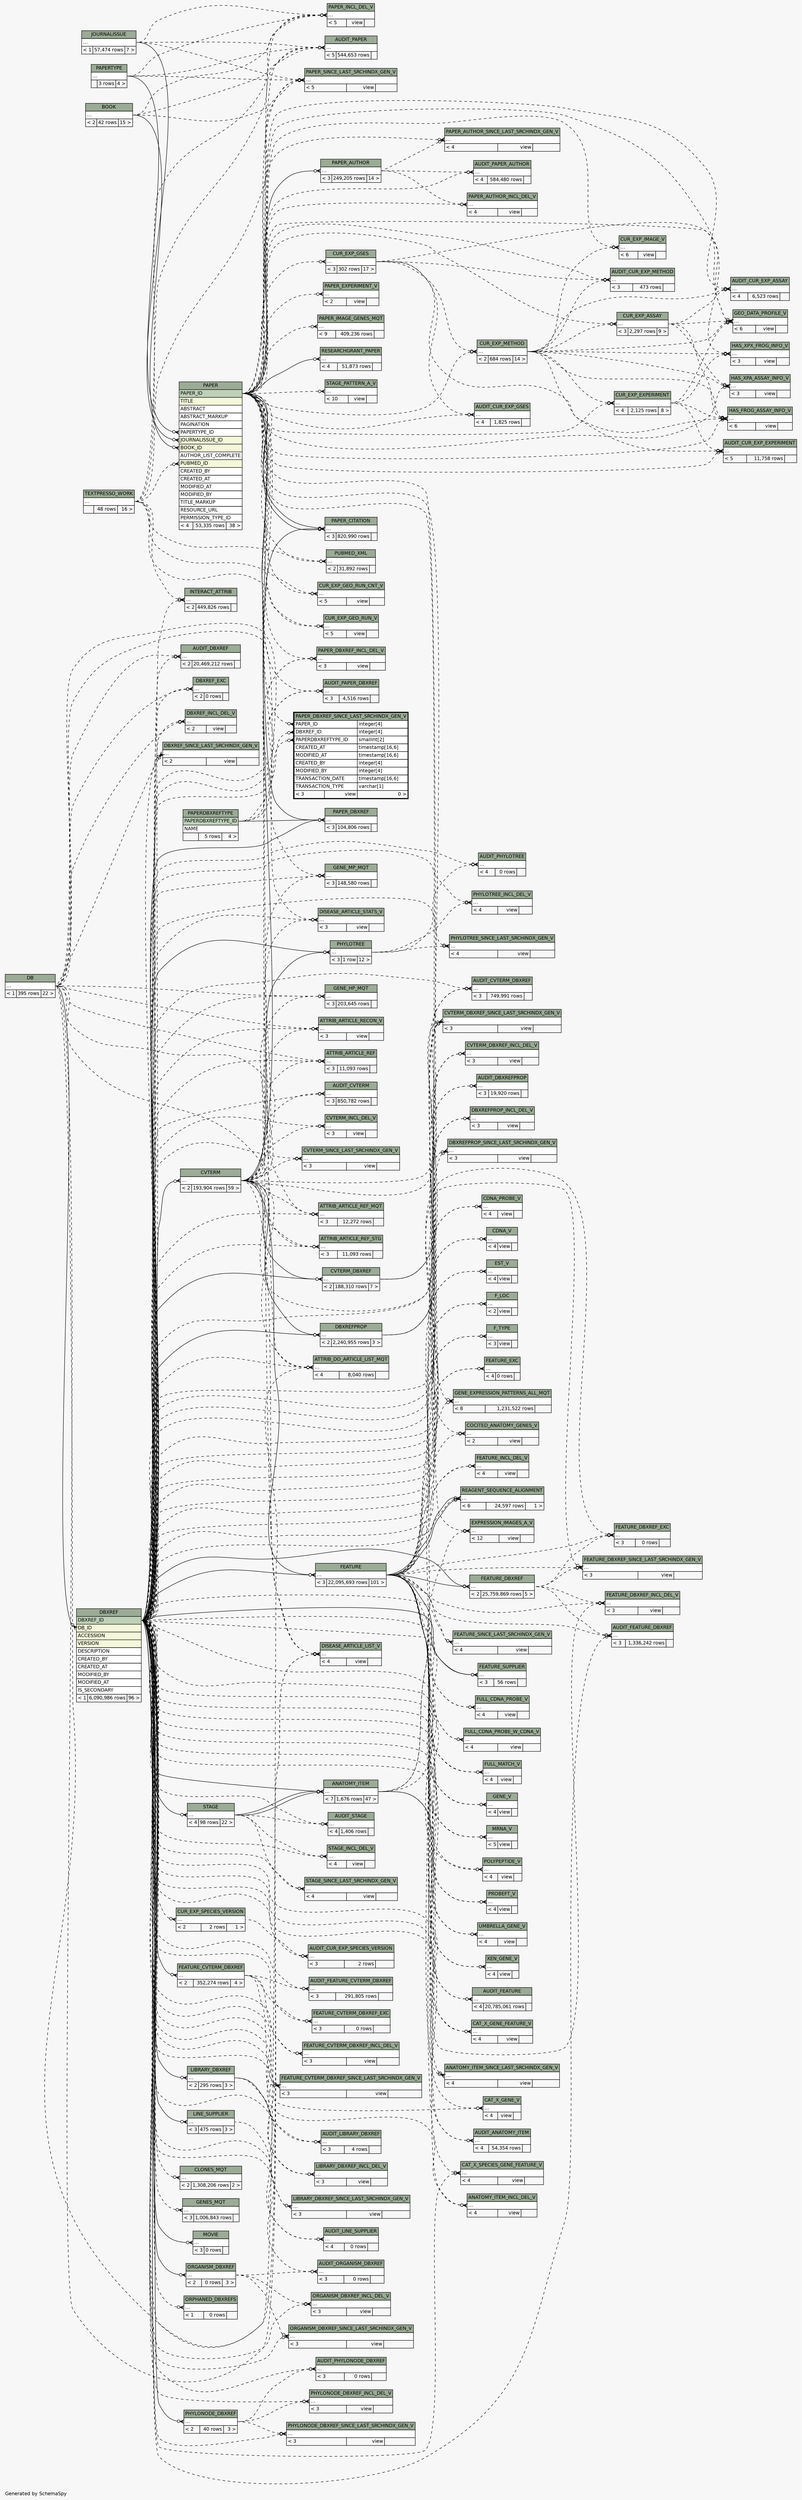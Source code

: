 // dot 2.38.0 on Windows 10 10.0
// SchemaSpy rev Unknown
digraph "impliedTwoDegreesRelationshipsDiagram" {
  graph [
    rankdir="RL"
    bgcolor="#f7f7f7"
    label="\nGenerated by SchemaSpy"
    labeljust="l"
    nodesep="0.18"
    ranksep="0.46"
    fontname="Helvetica"
    fontsize="11"
  ];
  node [
    fontname="Helvetica"
    fontsize="11"
    shape="plaintext"
  ];
  edge [
    arrowsize="0.8"
  ];
  "ANATOMY_ITEM":"elipses":w -> "DBXREF":"DBXREF_ID":e [arrowhead=none dir=back arrowtail=crowodot];
  "ANATOMY_ITEM":"elipses":w -> "STAGE":"elipses":e [arrowhead=none dir=back arrowtail=crowodot];
  "ANATOMY_ITEM":"elipses":w -> "STAGE":"elipses":e [arrowhead=none dir=back arrowtail=crowodot];
  "ANATOMY_ITEM_INCL_DEL_V":"elipses":w -> "ANATOMY_ITEM":"elipses":e [arrowhead=none dir=back arrowtail=crowodot style=dashed];
  "ANATOMY_ITEM_INCL_DEL_V":"elipses":w -> "DBXREF":"DBXREF_ID":e [arrowhead=none dir=back arrowtail=crowodot style=dashed];
  "ANATOMY_ITEM_SINCE_LAST_SRCHINDX_GEN_V":"elipses":w -> "ANATOMY_ITEM":"elipses":e [arrowhead=none dir=back arrowtail=crowodot style=dashed];
  "ANATOMY_ITEM_SINCE_LAST_SRCHINDX_GEN_V":"elipses":w -> "DBXREF":"DBXREF_ID":e [arrowhead=none dir=back arrowtail=crowodot style=dashed];
  "ATTRIB_ARTICLE_RECON_V":"elipses":w -> "CVTERM":"elipses":e [arrowhead=none dir=back arrowtail=crowodot style=dashed];
  "ATTRIB_ARTICLE_RECON_V":"elipses":w -> "DB":"elipses":e [arrowhead=none dir=back arrowtail=crowodot style=dashed];
  "ATTRIB_ARTICLE_RECON_V":"elipses":w -> "DBXREF":"DBXREF_ID":e [arrowhead=none dir=back arrowtail=crowodot style=dashed];
  "ATTRIB_ARTICLE_REF":"elipses":w -> "CVTERM":"elipses":e [arrowhead=none dir=back arrowtail=crowodot style=dashed];
  "ATTRIB_ARTICLE_REF":"elipses":w -> "DB":"elipses":e [arrowhead=none dir=back arrowtail=crowodot style=dashed];
  "ATTRIB_ARTICLE_REF":"elipses":w -> "DBXREF":"DBXREF_ID":e [arrowhead=none dir=back arrowtail=crowodot style=dashed];
  "ATTRIB_ARTICLE_REF_MQT":"elipses":w -> "CVTERM":"elipses":e [arrowhead=none dir=back arrowtail=crowodot style=dashed];
  "ATTRIB_ARTICLE_REF_MQT":"elipses":w -> "DB":"elipses":e [arrowhead=none dir=back arrowtail=crowodot style=dashed];
  "ATTRIB_ARTICLE_REF_MQT":"elipses":w -> "DBXREF":"DBXREF_ID":e [arrowhead=none dir=back arrowtail=crowodot style=dashed];
  "ATTRIB_ARTICLE_REF_STG":"elipses":w -> "CVTERM":"elipses":e [arrowhead=none dir=back arrowtail=crowodot style=dashed];
  "ATTRIB_ARTICLE_REF_STG":"elipses":w -> "DB":"elipses":e [arrowhead=none dir=back arrowtail=crowodot style=dashed];
  "ATTRIB_ARTICLE_REF_STG":"elipses":w -> "DBXREF":"DBXREF_ID":e [arrowhead=none dir=back arrowtail=crowodot style=dashed];
  "ATTRIB_DO_ARTICLE_LIST_MQT":"elipses":w -> "CVTERM":"elipses":e [arrowhead=none dir=back arrowtail=crowodot style=dashed];
  "ATTRIB_DO_ARTICLE_LIST_MQT":"elipses":w -> "DB":"elipses":e [arrowhead=none dir=back arrowtail=crowodot style=dashed];
  "ATTRIB_DO_ARTICLE_LIST_MQT":"elipses":w -> "DBXREF":"DBXREF_ID":e [arrowhead=none dir=back arrowtail=crowodot style=dashed];
  "ATTRIB_DO_ARTICLE_LIST_MQT":"elipses":w -> "PAPER":"PAPER_ID":e [arrowhead=none dir=back arrowtail=crowodot style=dashed];
  "AUDIT_ANATOMY_ITEM":"elipses":w -> "ANATOMY_ITEM":"elipses":e [arrowhead=none dir=back arrowtail=crowodot style=dashed];
  "AUDIT_ANATOMY_ITEM":"elipses":w -> "DBXREF":"DBXREF_ID":e [arrowhead=none dir=back arrowtail=crowodot style=dashed];
  "AUDIT_CUR_EXP_ASSAY":"elipses":w -> "CUR_EXP_ASSAY":"elipses":e [arrowhead=none dir=back arrowtail=crowodot style=dashed];
  "AUDIT_CUR_EXP_ASSAY":"elipses":w -> "CUR_EXP_METHOD":"elipses":e [arrowhead=none dir=back arrowtail=crowodot style=dashed];
  "AUDIT_CUR_EXP_ASSAY":"elipses":w -> "PAPER":"PAPER_ID":e [arrowhead=none dir=back arrowtail=crowodot style=dashed];
  "AUDIT_CUR_EXP_EXPERIMENT":"elipses":w -> "CUR_EXP_METHOD":"elipses":e [arrowhead=none dir=back arrowtail=crowodot style=dashed];
  "AUDIT_CUR_EXP_EXPERIMENT":"elipses":w -> "CUR_EXP_EXPERIMENT":"elipses":e [arrowhead=none dir=back arrowtail=crowodot style=dashed];
  "AUDIT_CUR_EXP_EXPERIMENT":"elipses":w -> "PAPER":"PAPER_ID":e [arrowhead=none dir=back arrowtail=crowodot style=dashed];
  "AUDIT_CUR_EXP_GSES":"elipses":w -> "CUR_EXP_GSES":"elipses":e [arrowhead=none dir=back arrowtail=crowodot style=dashed];
  "AUDIT_CUR_EXP_GSES":"elipses":w -> "PAPER":"PAPER_ID":e [arrowhead=none dir=back arrowtail=crowodot style=dashed];
  "AUDIT_CUR_EXP_METHOD":"elipses":w -> "CUR_EXP_METHOD":"elipses":e [arrowhead=none dir=back arrowtail=crowodot style=dashed];
  "AUDIT_CUR_EXP_METHOD":"elipses":w -> "CUR_EXP_GSES":"elipses":e [arrowhead=none dir=back arrowtail=crowodot style=dashed];
  "AUDIT_CUR_EXP_METHOD":"elipses":w -> "PAPER":"PAPER_ID":e [arrowhead=none dir=back arrowtail=crowodot style=dashed];
  "AUDIT_CUR_EXP_SPECIES_VERSION":"elipses":w -> "DBXREF":"DBXREF_ID":e [arrowhead=none dir=back arrowtail=crowodot style=dashed];
  "AUDIT_CUR_EXP_SPECIES_VERSION":"elipses":w -> "CUR_EXP_SPECIES_VERSION":"elipses":e [arrowhead=none dir=back arrowtail=crowodot style=dashed];
  "AUDIT_CVTERM":"elipses":w -> "CVTERM":"elipses":e [arrowhead=none dir=back arrowtail=crowodot style=dashed];
  "AUDIT_CVTERM":"elipses":w -> "DBXREF":"DBXREF_ID":e [arrowhead=none dir=back arrowtail=crowodot style=dashed];
  "AUDIT_CVTERM_DBXREF":"elipses":w -> "CVTERM_DBXREF":"elipses":e [arrowhead=none dir=back arrowtail=crowodot style=dashed];
  "AUDIT_CVTERM_DBXREF":"elipses":w -> "CVTERM":"elipses":e [arrowhead=none dir=back arrowtail=crowodot style=dashed];
  "AUDIT_CVTERM_DBXREF":"elipses":w -> "DBXREF":"DBXREF_ID":e [arrowhead=none dir=back arrowtail=crowodot style=dashed];
  "AUDIT_DBXREF":"elipses":w -> "DB":"elipses":e [arrowhead=none dir=back arrowtail=crowodot style=dashed];
  "AUDIT_DBXREF":"elipses":w -> "DBXREF":"DBXREF_ID":e [arrowhead=none dir=back arrowtail=crowodot style=dashed];
  "AUDIT_DBXREFPROP":"elipses":w -> "DBXREF":"DBXREF_ID":e [arrowhead=none dir=back arrowtail=crowodot style=dashed];
  "AUDIT_DBXREFPROP":"elipses":w -> "DBXREFPROP":"elipses":e [arrowhead=none dir=back arrowtail=crowodot style=dashed];
  "AUDIT_FEATURE":"elipses":w -> "DBXREF":"DBXREF_ID":e [arrowhead=none dir=back arrowtail=crowodot style=dashed];
  "AUDIT_FEATURE":"elipses":w -> "FEATURE":"elipses":e [arrowhead=none dir=back arrowtail=crowodot style=dashed];
  "AUDIT_FEATURE_CVTERM_DBXREF":"elipses":w -> "DBXREF":"DBXREF_ID":e [arrowhead=none dir=back arrowtail=crowodot style=dashed];
  "AUDIT_FEATURE_CVTERM_DBXREF":"elipses":w -> "FEATURE_CVTERM_DBXREF":"elipses":e [arrowhead=none dir=back arrowtail=crowodot style=dashed];
  "AUDIT_FEATURE_DBXREF":"elipses":w -> "DBXREF":"DBXREF_ID":e [arrowhead=none dir=back arrowtail=crowodot style=dashed];
  "AUDIT_FEATURE_DBXREF":"elipses":w -> "FEATURE_DBXREF":"elipses":e [arrowhead=none dir=back arrowtail=crowodot style=dashed];
  "AUDIT_FEATURE_DBXREF":"elipses":w -> "FEATURE":"elipses":e [arrowhead=none dir=back arrowtail=crowodot style=dashed];
  "AUDIT_LIBRARY_DBXREF":"elipses":w -> "DBXREF":"DBXREF_ID":e [arrowhead=none dir=back arrowtail=crowodot style=dashed];
  "AUDIT_LIBRARY_DBXREF":"elipses":w -> "LIBRARY_DBXREF":"elipses":e [arrowhead=none dir=back arrowtail=crowodot style=dashed];
  "AUDIT_LINE_SUPPLIER":"elipses":w -> "DBXREF":"DBXREF_ID":e [arrowhead=none dir=back arrowtail=crowodot style=dashed];
  "AUDIT_LINE_SUPPLIER":"elipses":w -> "LINE_SUPPLIER":"elipses":e [arrowhead=none dir=back arrowtail=crowodot style=dashed];
  "AUDIT_ORGANISM_DBXREF":"elipses":w -> "DBXREF":"DBXREF_ID":e [arrowhead=none dir=back arrowtail=crowodot style=dashed];
  "AUDIT_ORGANISM_DBXREF":"elipses":w -> "ORGANISM_DBXREF":"elipses":e [arrowhead=none dir=back arrowtail=crowodot style=dashed];
  "AUDIT_PAPER":"elipses":w -> "BOOK":"elipses":e [arrowhead=none dir=back arrowtail=crowodot style=dashed];
  "AUDIT_PAPER":"elipses":w -> "JOURNALISSUE":"elipses":e [arrowhead=none dir=back arrowtail=crowodot style=dashed];
  "AUDIT_PAPER":"elipses":w -> "PAPER":"PAPER_ID":e [arrowhead=none dir=back arrowtail=crowodot style=dashed];
  "AUDIT_PAPER":"elipses":w -> "PAPERTYPE":"elipses":e [arrowhead=none dir=back arrowtail=crowodot style=dashed];
  "AUDIT_PAPER":"elipses":w -> "TEXTPRESSO_WORK":"elipses":e [arrowhead=none dir=back arrowtail=crowodot style=dashed];
  "AUDIT_PAPER_AUTHOR":"elipses":w -> "PAPER":"PAPER_ID":e [arrowhead=none dir=back arrowtail=crowodot style=dashed];
  "AUDIT_PAPER_AUTHOR":"elipses":w -> "PAPER_AUTHOR":"elipses":e [arrowhead=none dir=back arrowtail=crowodot style=dashed];
  "AUDIT_PAPER_DBXREF":"elipses":w -> "DBXREF":"DBXREF_ID":e [arrowhead=none dir=back arrowtail=crowodot style=dashed];
  "AUDIT_PAPER_DBXREF":"elipses":w -> "PAPER":"PAPER_ID":e [arrowhead=none dir=back arrowtail=crowodot style=dashed];
  "AUDIT_PAPER_DBXREF":"elipses":w -> "PAPERDBXREFTYPE":"PAPERDBXREFTYPE_ID":e [arrowhead=none dir=back arrowtail=crowodot style=dashed];
  "AUDIT_PHYLONODE_DBXREF":"elipses":w -> "DBXREF":"DBXREF_ID":e [arrowhead=none dir=back arrowtail=crowodot style=dashed];
  "AUDIT_PHYLONODE_DBXREF":"elipses":w -> "PHYLONODE_DBXREF":"elipses":e [arrowhead=none dir=back arrowtail=crowodot style=dashed];
  "AUDIT_PHYLOTREE":"elipses":w -> "DBXREF":"DBXREF_ID":e [arrowhead=none dir=back arrowtail=crowodot style=dashed];
  "AUDIT_PHYLOTREE":"elipses":w -> "PHYLOTREE":"elipses":e [arrowhead=none dir=back arrowtail=crowodot style=dashed];
  "AUDIT_STAGE":"elipses":w -> "DBXREF":"DBXREF_ID":e [arrowhead=none dir=back arrowtail=crowodot style=dashed];
  "AUDIT_STAGE":"elipses":w -> "STAGE":"elipses":e [arrowhead=none dir=back arrowtail=crowodot style=dashed];
  "CAT_X_GENE_FEATURE_V":"elipses":w -> "DBXREF":"DBXREF_ID":e [arrowhead=none dir=back arrowtail=crowodot style=dashed];
  "CAT_X_GENE_FEATURE_V":"elipses":w -> "FEATURE":"elipses":e [arrowhead=none dir=back arrowtail=crowodot style=dashed];
  "CAT_X_GENE_V":"elipses":w -> "DBXREF":"DBXREF_ID":e [arrowhead=none dir=back arrowtail=crowodot style=dashed];
  "CAT_X_GENE_V":"elipses":w -> "FEATURE":"elipses":e [arrowhead=none dir=back arrowtail=crowodot style=dashed];
  "CAT_X_SPECIES_GENE_FEATURE_V":"elipses":w -> "DBXREF":"DBXREF_ID":e [arrowhead=none dir=back arrowtail=crowodot style=dashed];
  "CAT_X_SPECIES_GENE_FEATURE_V":"elipses":w -> "FEATURE":"elipses":e [arrowhead=none dir=back arrowtail=crowodot style=dashed];
  "CDNA_PROBE_V":"elipses":w -> "DBXREF":"DBXREF_ID":e [arrowhead=none dir=back arrowtail=crowodot style=dashed];
  "CDNA_PROBE_V":"elipses":w -> "FEATURE":"elipses":e [arrowhead=none dir=back arrowtail=crowodot style=dashed];
  "CDNA_V":"elipses":w -> "DBXREF":"DBXREF_ID":e [arrowhead=none dir=back arrowtail=crowodot style=dashed];
  "CDNA_V":"elipses":w -> "FEATURE":"elipses":e [arrowhead=none dir=back arrowtail=crowodot style=dashed];
  "CLONES_MQT":"elipses":w -> "DBXREF":"DBXREF_ID":e [arrowhead=none dir=back arrowtail=crowodot style=dashed];
  "COCITED_ANATOMY_GENES_V":"elipses":w -> "ANATOMY_ITEM":"elipses":e [arrowhead=none dir=back arrowtail=crowodot style=dashed];
  "COCITED_ANATOMY_GENES_V":"elipses":w -> "PAPER":"PAPER_ID":e [arrowhead=none dir=back arrowtail=crowodot style=dashed];
  "CUR_EXP_ASSAY":"elipses":w -> "CUR_EXP_METHOD":"elipses":e [arrowhead=none dir=back arrowtail=crowodot style=dashed];
  "CUR_EXP_ASSAY":"elipses":w -> "PAPER":"PAPER_ID":e [arrowhead=none dir=back arrowtail=crowodot style=dashed];
  "CUR_EXP_EXPERIMENT":"elipses":w -> "CUR_EXP_METHOD":"elipses":e [arrowhead=none dir=back arrowtail=crowodot style=dashed];
  "CUR_EXP_EXPERIMENT":"elipses":w -> "PAPER":"PAPER_ID":e [arrowhead=none dir=back arrowtail=crowodot style=dashed];
  "CUR_EXP_GEO_RUN_CNT_V":"elipses":w -> "PAPER":"PAPER_ID":e [arrowhead=none dir=back arrowtail=crowodot style=dashed];
  "CUR_EXP_GEO_RUN_CNT_V":"elipses":w -> "TEXTPRESSO_WORK":"elipses":e [arrowhead=none dir=back arrowtail=crowodot style=dashed];
  "CUR_EXP_GEO_RUN_V":"elipses":w -> "PAPER":"PAPER_ID":e [arrowhead=none dir=back arrowtail=crowodot style=dashed];
  "CUR_EXP_GEO_RUN_V":"elipses":w -> "TEXTPRESSO_WORK":"elipses":e [arrowhead=none dir=back arrowtail=crowodot style=dashed];
  "CUR_EXP_GSES":"elipses":w -> "PAPER":"PAPER_ID":e [arrowhead=none dir=back arrowtail=crowodot style=dashed];
  "CUR_EXP_IMAGE_V":"elipses":w -> "CUR_EXP_METHOD":"elipses":e [arrowhead=none dir=back arrowtail=crowodot style=dashed];
  "CUR_EXP_IMAGE_V":"elipses":w -> "PAPER":"PAPER_ID":e [arrowhead=none dir=back arrowtail=crowodot style=dashed];
  "CUR_EXP_METHOD":"elipses":w -> "CUR_EXP_GSES":"elipses":e [arrowhead=none dir=back arrowtail=crowodot style=dashed];
  "CUR_EXP_METHOD":"elipses":w -> "PAPER":"PAPER_ID":e [arrowhead=none dir=back arrowtail=crowodot style=dashed];
  "CUR_EXP_SPECIES_VERSION":"elipses":w -> "DBXREF":"DBXREF_ID":e [arrowhead=none dir=back arrowtail=crowodot style=dashed];
  "CVTERM":"elipses":w -> "DBXREF":"DBXREF_ID":e [arrowhead=none dir=back arrowtail=crowodot];
  "CVTERM_DBXREF":"elipses":w -> "CVTERM":"elipses":e [arrowhead=none dir=back arrowtail=crowodot];
  "CVTERM_DBXREF":"elipses":w -> "DBXREF":"DBXREF_ID":e [arrowhead=none dir=back arrowtail=crowodot];
  "CVTERM_DBXREF_INCL_DEL_V":"elipses":w -> "CVTERM_DBXREF":"elipses":e [arrowhead=none dir=back arrowtail=crowodot style=dashed];
  "CVTERM_DBXREF_INCL_DEL_V":"elipses":w -> "CVTERM":"elipses":e [arrowhead=none dir=back arrowtail=crowodot style=dashed];
  "CVTERM_DBXREF_INCL_DEL_V":"elipses":w -> "DBXREF":"DBXREF_ID":e [arrowhead=none dir=back arrowtail=crowodot style=dashed];
  "CVTERM_DBXREF_SINCE_LAST_SRCHINDX_GEN_V":"elipses":w -> "CVTERM_DBXREF":"elipses":e [arrowhead=none dir=back arrowtail=crowodot style=dashed];
  "CVTERM_DBXREF_SINCE_LAST_SRCHINDX_GEN_V":"elipses":w -> "CVTERM":"elipses":e [arrowhead=none dir=back arrowtail=crowodot style=dashed];
  "CVTERM_DBXREF_SINCE_LAST_SRCHINDX_GEN_V":"elipses":w -> "DBXREF":"DBXREF_ID":e [arrowhead=none dir=back arrowtail=crowodot style=dashed];
  "CVTERM_INCL_DEL_V":"elipses":w -> "CVTERM":"elipses":e [arrowhead=none dir=back arrowtail=crowodot style=dashed];
  "CVTERM_INCL_DEL_V":"elipses":w -> "DBXREF":"DBXREF_ID":e [arrowhead=none dir=back arrowtail=crowodot style=dashed];
  "CVTERM_SINCE_LAST_SRCHINDX_GEN_V":"elipses":w -> "CVTERM":"elipses":e [arrowhead=none dir=back arrowtail=crowodot style=dashed];
  "CVTERM_SINCE_LAST_SRCHINDX_GEN_V":"elipses":w -> "DBXREF":"DBXREF_ID":e [arrowhead=none dir=back arrowtail=crowodot style=dashed];
  "DBXREF":"DB_ID":w -> "DB":"elipses":e [arrowhead=none dir=back arrowtail=crowodot];
  "DBXREF_EXC":"elipses":w -> "DB":"elipses":e [arrowhead=none dir=back arrowtail=crowodot style=dashed];
  "DBXREF_EXC":"elipses":w -> "DBXREF":"DBXREF_ID":e [arrowhead=none dir=back arrowtail=crowodot style=dashed];
  "DBXREF_INCL_DEL_V":"elipses":w -> "DB":"elipses":e [arrowhead=none dir=back arrowtail=crowodot style=dashed];
  "DBXREF_INCL_DEL_V":"elipses":w -> "DBXREF":"DBXREF_ID":e [arrowhead=none dir=back arrowtail=crowodot style=dashed];
  "DBXREF_SINCE_LAST_SRCHINDX_GEN_V":"elipses":w -> "DB":"elipses":e [arrowhead=none dir=back arrowtail=crowodot style=dashed];
  "DBXREF_SINCE_LAST_SRCHINDX_GEN_V":"elipses":w -> "DBXREF":"DBXREF_ID":e [arrowhead=none dir=back arrowtail=crowodot style=dashed];
  "DBXREFPROP":"elipses":w -> "DBXREF":"DBXREF_ID":e [arrowhead=none dir=back arrowtail=crowodot];
  "DBXREFPROP":"elipses":w -> "CVTERM":"elipses":e [arrowhead=none dir=back arrowtail=crowodot];
  "DBXREFPROP_INCL_DEL_V":"elipses":w -> "DBXREF":"DBXREF_ID":e [arrowhead=none dir=back arrowtail=crowodot style=dashed];
  "DBXREFPROP_INCL_DEL_V":"elipses":w -> "DBXREFPROP":"elipses":e [arrowhead=none dir=back arrowtail=crowodot style=dashed];
  "DBXREFPROP_SINCE_LAST_SRCHINDX_GEN_V":"elipses":w -> "DBXREF":"DBXREF_ID":e [arrowhead=none dir=back arrowtail=crowodot style=dashed];
  "DBXREFPROP_SINCE_LAST_SRCHINDX_GEN_V":"elipses":w -> "DBXREFPROP":"elipses":e [arrowhead=none dir=back arrowtail=crowodot style=dashed];
  "DISEASE_ARTICLE_LIST_V":"elipses":w -> "CVTERM":"elipses":e [arrowhead=none dir=back arrowtail=crowodot style=dashed];
  "DISEASE_ARTICLE_LIST_V":"elipses":w -> "DB":"elipses":e [arrowhead=none dir=back arrowtail=crowodot style=dashed];
  "DISEASE_ARTICLE_LIST_V":"elipses":w -> "DBXREF":"DBXREF_ID":e [arrowhead=none dir=back arrowtail=crowodot style=dashed];
  "DISEASE_ARTICLE_LIST_V":"elipses":w -> "PAPER":"PAPER_ID":e [arrowhead=none dir=back arrowtail=crowodot style=dashed];
  "DISEASE_ARTICLE_STATS_V":"elipses":w -> "CVTERM":"elipses":e [arrowhead=none dir=back arrowtail=crowodot style=dashed];
  "DISEASE_ARTICLE_STATS_V":"elipses":w -> "DB":"elipses":e [arrowhead=none dir=back arrowtail=crowodot style=dashed];
  "DISEASE_ARTICLE_STATS_V":"elipses":w -> "DBXREF":"DBXREF_ID":e [arrowhead=none dir=back arrowtail=crowodot style=dashed];
  "EST_V":"elipses":w -> "DBXREF":"DBXREF_ID":e [arrowhead=none dir=back arrowtail=crowodot style=dashed];
  "EST_V":"elipses":w -> "FEATURE":"elipses":e [arrowhead=none dir=back arrowtail=crowodot style=dashed];
  "EXPRESSION_IMAGES_A_V":"elipses":w -> "ANATOMY_ITEM":"elipses":e [arrowhead=none dir=back arrowtail=crowodot style=dashed];
  "EXPRESSION_IMAGES_A_V":"elipses":w -> "PAPER":"PAPER_ID":e [arrowhead=none dir=back arrowtail=crowodot style=dashed];
  "F_LOC":"elipses":w -> "DBXREF":"DBXREF_ID":e [arrowhead=none dir=back arrowtail=crowodot style=dashed];
  "F_LOC":"elipses":w -> "FEATURE":"elipses":e [arrowhead=none dir=back arrowtail=crowodot style=dashed];
  "F_TYPE":"elipses":w -> "DBXREF":"DBXREF_ID":e [arrowhead=none dir=back arrowtail=crowodot style=dashed];
  "F_TYPE":"elipses":w -> "FEATURE":"elipses":e [arrowhead=none dir=back arrowtail=crowodot style=dashed];
  "FEATURE":"elipses":w -> "DBXREF":"DBXREF_ID":e [arrowhead=none dir=back arrowtail=crowodot];
  "FEATURE":"elipses":w -> "CVTERM":"elipses":e [arrowhead=none dir=back arrowtail=crowodot];
  "FEATURE_CVTERM_DBXREF":"elipses":w -> "DBXREF":"DBXREF_ID":e [arrowhead=none dir=back arrowtail=crowodot];
  "FEATURE_CVTERM_DBXREF_EXC":"elipses":w -> "DBXREF":"DBXREF_ID":e [arrowhead=none dir=back arrowtail=crowodot style=dashed];
  "FEATURE_CVTERM_DBXREF_EXC":"elipses":w -> "FEATURE_CVTERM_DBXREF":"elipses":e [arrowhead=none dir=back arrowtail=crowodot style=dashed];
  "FEATURE_CVTERM_DBXREF_INCL_DEL_V":"elipses":w -> "DBXREF":"DBXREF_ID":e [arrowhead=none dir=back arrowtail=crowodot style=dashed];
  "FEATURE_CVTERM_DBXREF_INCL_DEL_V":"elipses":w -> "FEATURE_CVTERM_DBXREF":"elipses":e [arrowhead=none dir=back arrowtail=crowodot style=dashed];
  "FEATURE_CVTERM_DBXREF_SINCE_LAST_SRCHINDX_GEN_V":"elipses":w -> "DBXREF":"DBXREF_ID":e [arrowhead=none dir=back arrowtail=crowodot style=dashed];
  "FEATURE_CVTERM_DBXREF_SINCE_LAST_SRCHINDX_GEN_V":"elipses":w -> "FEATURE_CVTERM_DBXREF":"elipses":e [arrowhead=none dir=back arrowtail=crowodot style=dashed];
  "FEATURE_DBXREF":"elipses":w -> "DBXREF":"DBXREF_ID":e [arrowhead=none dir=back arrowtail=crowodot];
  "FEATURE_DBXREF":"elipses":w -> "FEATURE":"elipses":e [arrowhead=none dir=back arrowtail=crowodot];
  "FEATURE_DBXREF_EXC":"elipses":w -> "DBXREF":"DBXREF_ID":e [arrowhead=none dir=back arrowtail=crowodot style=dashed];
  "FEATURE_DBXREF_EXC":"elipses":w -> "FEATURE_DBXREF":"elipses":e [arrowhead=none dir=back arrowtail=crowodot style=dashed];
  "FEATURE_DBXREF_EXC":"elipses":w -> "FEATURE":"elipses":e [arrowhead=none dir=back arrowtail=crowodot style=dashed];
  "FEATURE_DBXREF_INCL_DEL_V":"elipses":w -> "DBXREF":"DBXREF_ID":e [arrowhead=none dir=back arrowtail=crowodot style=dashed];
  "FEATURE_DBXREF_INCL_DEL_V":"elipses":w -> "FEATURE_DBXREF":"elipses":e [arrowhead=none dir=back arrowtail=crowodot style=dashed];
  "FEATURE_DBXREF_INCL_DEL_V":"elipses":w -> "FEATURE":"elipses":e [arrowhead=none dir=back arrowtail=crowodot style=dashed];
  "FEATURE_DBXREF_SINCE_LAST_SRCHINDX_GEN_V":"elipses":w -> "DBXREF":"DBXREF_ID":e [arrowhead=none dir=back arrowtail=crowodot style=dashed];
  "FEATURE_DBXREF_SINCE_LAST_SRCHINDX_GEN_V":"elipses":w -> "FEATURE_DBXREF":"elipses":e [arrowhead=none dir=back arrowtail=crowodot style=dashed];
  "FEATURE_DBXREF_SINCE_LAST_SRCHINDX_GEN_V":"elipses":w -> "FEATURE":"elipses":e [arrowhead=none dir=back arrowtail=crowodot style=dashed];
  "FEATURE_EXC":"elipses":w -> "DBXREF":"DBXREF_ID":e [arrowhead=none dir=back arrowtail=crowodot style=dashed];
  "FEATURE_EXC":"elipses":w -> "FEATURE":"elipses":e [arrowhead=none dir=back arrowtail=crowodot style=dashed];
  "FEATURE_INCL_DEL_V":"elipses":w -> "DBXREF":"DBXREF_ID":e [arrowhead=none dir=back arrowtail=crowodot style=dashed];
  "FEATURE_INCL_DEL_V":"elipses":w -> "FEATURE":"elipses":e [arrowhead=none dir=back arrowtail=crowodot style=dashed];
  "FEATURE_SINCE_LAST_SRCHINDX_GEN_V":"elipses":w -> "DBXREF":"DBXREF_ID":e [arrowhead=none dir=back arrowtail=crowodot style=dashed];
  "FEATURE_SINCE_LAST_SRCHINDX_GEN_V":"elipses":w -> "FEATURE":"elipses":e [arrowhead=none dir=back arrowtail=crowodot style=dashed];
  "FEATURE_SUPPLIER":"elipses":w -> "DBXREF":"DBXREF_ID":e [arrowhead=none dir=back arrowtail=crowodot];
  "FEATURE_SUPPLIER":"elipses":w -> "FEATURE":"elipses":e [arrowhead=none dir=back arrowtail=crowodot];
  "FULL_CDNA_PROBE_V":"elipses":w -> "DBXREF":"DBXREF_ID":e [arrowhead=none dir=back arrowtail=crowodot style=dashed];
  "FULL_CDNA_PROBE_V":"elipses":w -> "FEATURE":"elipses":e [arrowhead=none dir=back arrowtail=crowodot style=dashed];
  "FULL_CDNA_PROBE_W_CDNA_V":"elipses":w -> "DBXREF":"DBXREF_ID":e [arrowhead=none dir=back arrowtail=crowodot style=dashed];
  "FULL_CDNA_PROBE_W_CDNA_V":"elipses":w -> "FEATURE":"elipses":e [arrowhead=none dir=back arrowtail=crowodot style=dashed];
  "FULL_MATCH_V":"elipses":w -> "DBXREF":"DBXREF_ID":e [arrowhead=none dir=back arrowtail=crowodot style=dashed];
  "FULL_MATCH_V":"elipses":w -> "FEATURE":"elipses":e [arrowhead=none dir=back arrowtail=crowodot style=dashed];
  "GENE_EXPRESSION_PATTERNS_ALL_MQT":"elipses":w -> "ANATOMY_ITEM":"elipses":e [arrowhead=none dir=back arrowtail=crowodot style=dashed];
  "GENE_EXPRESSION_PATTERNS_ALL_MQT":"elipses":w -> "PAPER":"PAPER_ID":e [arrowhead=none dir=back arrowtail=crowodot style=dashed];
  "GENE_HP_MQT":"elipses":w -> "CVTERM":"elipses":e [arrowhead=none dir=back arrowtail=crowodot style=dashed];
  "GENE_HP_MQT":"elipses":w -> "DB":"elipses":e [arrowhead=none dir=back arrowtail=crowodot style=dashed];
  "GENE_HP_MQT":"elipses":w -> "DBXREF":"DBXREF_ID":e [arrowhead=none dir=back arrowtail=crowodot style=dashed];
  "GENE_MP_MQT":"elipses":w -> "CVTERM":"elipses":e [arrowhead=none dir=back arrowtail=crowodot style=dashed];
  "GENE_MP_MQT":"elipses":w -> "DB":"elipses":e [arrowhead=none dir=back arrowtail=crowodot style=dashed];
  "GENE_MP_MQT":"elipses":w -> "DBXREF":"DBXREF_ID":e [arrowhead=none dir=back arrowtail=crowodot style=dashed];
  "GENE_V":"elipses":w -> "DBXREF":"DBXREF_ID":e [arrowhead=none dir=back arrowtail=crowodot style=dashed];
  "GENE_V":"elipses":w -> "FEATURE":"elipses":e [arrowhead=none dir=back arrowtail=crowodot style=dashed];
  "GENES_MQT":"elipses":w -> "DBXREF":"DBXREF_ID":e [arrowhead=none dir=back arrowtail=crowodot style=dashed];
  "GEO_DATA_PROFILE_V":"elipses":w -> "CUR_EXP_ASSAY":"elipses":e [arrowhead=none dir=back arrowtail=crowodot style=dashed];
  "GEO_DATA_PROFILE_V":"elipses":w -> "CUR_EXP_METHOD":"elipses":e [arrowhead=none dir=back arrowtail=crowodot style=dashed];
  "GEO_DATA_PROFILE_V":"elipses":w -> "CUR_EXP_EXPERIMENT":"elipses":e [arrowhead=none dir=back arrowtail=crowodot style=dashed];
  "GEO_DATA_PROFILE_V":"elipses":w -> "CUR_EXP_GSES":"elipses":e [arrowhead=none dir=back arrowtail=crowodot style=dashed];
  "GEO_DATA_PROFILE_V":"elipses":w -> "PAPER":"PAPER_ID":e [arrowhead=none dir=back arrowtail=crowodot style=dashed];
  "HAS_FROG_ASSAY_INFO_V":"elipses":w -> "CUR_EXP_ASSAY":"elipses":e [arrowhead=none dir=back arrowtail=crowodot style=dashed];
  "HAS_FROG_ASSAY_INFO_V":"elipses":w -> "CUR_EXP_METHOD":"elipses":e [arrowhead=none dir=back arrowtail=crowodot style=dashed];
  "HAS_FROG_ASSAY_INFO_V":"elipses":w -> "CUR_EXP_EXPERIMENT":"elipses":e [arrowhead=none dir=back arrowtail=crowodot style=dashed];
  "HAS_FROG_ASSAY_INFO_V":"elipses":w -> "CUR_EXP_GSES":"elipses":e [arrowhead=none dir=back arrowtail=crowodot style=dashed];
  "HAS_FROG_ASSAY_INFO_V":"elipses":w -> "PAPER":"PAPER_ID":e [arrowhead=none dir=back arrowtail=crowodot style=dashed];
  "HAS_XPA_ASSAY_INFO_V":"elipses":w -> "CUR_EXP_ASSAY":"elipses":e [arrowhead=none dir=back arrowtail=crowodot style=dashed];
  "HAS_XPA_ASSAY_INFO_V":"elipses":w -> "CUR_EXP_METHOD":"elipses":e [arrowhead=none dir=back arrowtail=crowodot style=dashed];
  "HAS_XPA_ASSAY_INFO_V":"elipses":w -> "PAPER":"PAPER_ID":e [arrowhead=none dir=back arrowtail=crowodot style=dashed];
  "HAS_XPX_FROG_INFO_V":"elipses":w -> "CUR_EXP_METHOD":"elipses":e [arrowhead=none dir=back arrowtail=crowodot style=dashed];
  "HAS_XPX_FROG_INFO_V":"elipses":w -> "CUR_EXP_EXPERIMENT":"elipses":e [arrowhead=none dir=back arrowtail=crowodot style=dashed];
  "HAS_XPX_FROG_INFO_V":"elipses":w -> "PAPER":"PAPER_ID":e [arrowhead=none dir=back arrowtail=crowodot style=dashed];
  "INTERACT_ATTRIB":"elipses":w -> "DBXREF":"DBXREF_ID":e [arrowhead=none dir=back arrowtail=crowodot style=dashed];
  "INTERACT_ATTRIB":"elipses":w -> "TEXTPRESSO_WORK":"elipses":e [arrowhead=none dir=back arrowtail=crowodot style=dashed];
  "LIBRARY_DBXREF":"elipses":w -> "DBXREF":"DBXREF_ID":e [arrowhead=none dir=back arrowtail=crowodot];
  "LIBRARY_DBXREF_INCL_DEL_V":"elipses":w -> "DBXREF":"DBXREF_ID":e [arrowhead=none dir=back arrowtail=crowodot style=dashed];
  "LIBRARY_DBXREF_INCL_DEL_V":"elipses":w -> "LIBRARY_DBXREF":"elipses":e [arrowhead=none dir=back arrowtail=crowodot style=dashed];
  "LIBRARY_DBXREF_SINCE_LAST_SRCHINDX_GEN_V":"elipses":w -> "DBXREF":"DBXREF_ID":e [arrowhead=none dir=back arrowtail=crowodot style=dashed];
  "LIBRARY_DBXREF_SINCE_LAST_SRCHINDX_GEN_V":"elipses":w -> "LIBRARY_DBXREF":"elipses":e [arrowhead=none dir=back arrowtail=crowodot style=dashed];
  "LINE_SUPPLIER":"elipses":w -> "DBXREF":"DBXREF_ID":e [arrowhead=none dir=back arrowtail=crowodot];
  "MOVIE":"elipses":w -> "DBXREF":"DBXREF_ID":e [arrowhead=none dir=back arrowtail=crowodot];
  "MRNA_V":"elipses":w -> "DBXREF":"DBXREF_ID":e [arrowhead=none dir=back arrowtail=crowodot style=dashed];
  "MRNA_V":"elipses":w -> "FEATURE":"elipses":e [arrowhead=none dir=back arrowtail=crowodot style=dashed];
  "ORGANISM_DBXREF":"elipses":w -> "DBXREF":"DBXREF_ID":e [arrowhead=none dir=back arrowtail=crowodot];
  "ORGANISM_DBXREF_INCL_DEL_V":"elipses":w -> "DBXREF":"DBXREF_ID":e [arrowhead=none dir=back arrowtail=crowodot style=dashed];
  "ORGANISM_DBXREF_INCL_DEL_V":"elipses":w -> "ORGANISM_DBXREF":"elipses":e [arrowhead=none dir=back arrowtail=crowodot style=dashed];
  "ORGANISM_DBXREF_SINCE_LAST_SRCHINDX_GEN_V":"elipses":w -> "DBXREF":"DBXREF_ID":e [arrowhead=none dir=back arrowtail=crowodot style=dashed];
  "ORGANISM_DBXREF_SINCE_LAST_SRCHINDX_GEN_V":"elipses":w -> "ORGANISM_DBXREF":"elipses":e [arrowhead=none dir=back arrowtail=crowodot style=dashed];
  "ORPHANED_DBXREFS":"elipses":w -> "DBXREF":"DBXREF_ID":e [arrowhead=none dir=back arrowtail=crowodot style=dashed];
  "PAPER":"BOOK_ID":w -> "BOOK":"elipses":e [arrowhead=none dir=back arrowtail=crowodot];
  "PAPER":"JOURNALISSUE_ID":w -> "JOURNALISSUE":"elipses":e [arrowhead=none dir=back arrowtail=crowodot];
  "PAPER":"PAPERTYPE_ID":w -> "PAPERTYPE":"elipses":e [arrowhead=none dir=back arrowtail=crowodot];
  "PAPER":"PUBMED_ID":w -> "TEXTPRESSO_WORK":"elipses":e [arrowhead=none dir=back arrowtail=crowodot style=dashed];
  "PAPER_AUTHOR":"elipses":w -> "PAPER":"PAPER_ID":e [arrowhead=none dir=back arrowtail=crowodot];
  "PAPER_AUTHOR_INCL_DEL_V":"elipses":w -> "PAPER":"PAPER_ID":e [arrowhead=none dir=back arrowtail=crowodot style=dashed];
  "PAPER_AUTHOR_INCL_DEL_V":"elipses":w -> "PAPER_AUTHOR":"elipses":e [arrowhead=none dir=back arrowtail=crowodot style=dashed];
  "PAPER_AUTHOR_SINCE_LAST_SRCHINDX_GEN_V":"elipses":w -> "PAPER":"PAPER_ID":e [arrowhead=none dir=back arrowtail=crowodot style=dashed];
  "PAPER_AUTHOR_SINCE_LAST_SRCHINDX_GEN_V":"elipses":w -> "PAPER_AUTHOR":"elipses":e [arrowhead=none dir=back arrowtail=crowodot style=dashed];
  "PAPER_CITATION":"elipses":w -> "PAPER":"PAPER_ID":e [arrowhead=none dir=back arrowtail=crowodot];
  "PAPER_CITATION":"elipses":w -> "CVTERM":"elipses":e [arrowhead=none dir=back arrowtail=crowodot];
  "PAPER_CITATION":"elipses":w -> "PAPER":"PAPER_ID":e [arrowhead=none dir=back arrowtail=crowodot];
  "PAPER_DBXREF":"elipses":w -> "DBXREF":"DBXREF_ID":e [arrowhead=none dir=back arrowtail=crowodot];
  "PAPER_DBXREF":"elipses":w -> "PAPER":"PAPER_ID":e [arrowhead=none dir=back arrowtail=crowodot];
  "PAPER_DBXREF":"elipses":w -> "PAPERDBXREFTYPE":"PAPERDBXREFTYPE_ID":e [arrowhead=none dir=back arrowtail=crowodot];
  "PAPER_DBXREF_INCL_DEL_V":"elipses":w -> "DBXREF":"DBXREF_ID":e [arrowhead=none dir=back arrowtail=crowodot style=dashed];
  "PAPER_DBXREF_INCL_DEL_V":"elipses":w -> "PAPER":"PAPER_ID":e [arrowhead=none dir=back arrowtail=crowodot style=dashed];
  "PAPER_DBXREF_INCL_DEL_V":"elipses":w -> "PAPERDBXREFTYPE":"PAPERDBXREFTYPE_ID":e [arrowhead=none dir=back arrowtail=crowodot style=dashed];
  "PAPER_DBXREF_SINCE_LAST_SRCHINDX_GEN_V":"DBXREF_ID":w -> "DBXREF":"DBXREF_ID":e [arrowhead=none dir=back arrowtail=crowodot style=dashed];
  "PAPER_DBXREF_SINCE_LAST_SRCHINDX_GEN_V":"PAPER_ID":w -> "PAPER":"PAPER_ID":e [arrowhead=none dir=back arrowtail=crowodot style=dashed];
  "PAPER_DBXREF_SINCE_LAST_SRCHINDX_GEN_V":"PAPERDBXREFTYPE_ID":w -> "PAPERDBXREFTYPE":"PAPERDBXREFTYPE_ID":e [arrowhead=none dir=back arrowtail=crowodot style=dashed];
  "PAPER_EXPERIMENT_V":"elipses":w -> "PAPER":"PAPER_ID":e [arrowhead=none dir=back arrowtail=crowodot style=dashed];
  "PAPER_IMAGE_GENES_MQT":"elipses":w -> "PAPER":"PAPER_ID":e [arrowhead=none dir=back arrowtail=crowodot style=dashed];
  "PAPER_INCL_DEL_V":"elipses":w -> "BOOK":"elipses":e [arrowhead=none dir=back arrowtail=crowodot style=dashed];
  "PAPER_INCL_DEL_V":"elipses":w -> "JOURNALISSUE":"elipses":e [arrowhead=none dir=back arrowtail=crowodot style=dashed];
  "PAPER_INCL_DEL_V":"elipses":w -> "PAPER":"PAPER_ID":e [arrowhead=none dir=back arrowtail=crowodot style=dashed];
  "PAPER_INCL_DEL_V":"elipses":w -> "PAPERTYPE":"elipses":e [arrowhead=none dir=back arrowtail=crowodot style=dashed];
  "PAPER_INCL_DEL_V":"elipses":w -> "TEXTPRESSO_WORK":"elipses":e [arrowhead=none dir=back arrowtail=crowodot style=dashed];
  "PAPER_SINCE_LAST_SRCHINDX_GEN_V":"elipses":w -> "BOOK":"elipses":e [arrowhead=none dir=back arrowtail=crowodot style=dashed];
  "PAPER_SINCE_LAST_SRCHINDX_GEN_V":"elipses":w -> "JOURNALISSUE":"elipses":e [arrowhead=none dir=back arrowtail=crowodot style=dashed];
  "PAPER_SINCE_LAST_SRCHINDX_GEN_V":"elipses":w -> "PAPER":"PAPER_ID":e [arrowhead=none dir=back arrowtail=crowodot style=dashed];
  "PAPER_SINCE_LAST_SRCHINDX_GEN_V":"elipses":w -> "PAPERTYPE":"elipses":e [arrowhead=none dir=back arrowtail=crowodot style=dashed];
  "PAPER_SINCE_LAST_SRCHINDX_GEN_V":"elipses":w -> "TEXTPRESSO_WORK":"elipses":e [arrowhead=none dir=back arrowtail=crowodot style=dashed];
  "PHYLONODE_DBXREF":"elipses":w -> "DBXREF":"DBXREF_ID":e [arrowhead=none dir=back arrowtail=crowodot];
  "PHYLONODE_DBXREF_INCL_DEL_V":"elipses":w -> "DBXREF":"DBXREF_ID":e [arrowhead=none dir=back arrowtail=crowodot style=dashed];
  "PHYLONODE_DBXREF_INCL_DEL_V":"elipses":w -> "PHYLONODE_DBXREF":"elipses":e [arrowhead=none dir=back arrowtail=crowodot style=dashed];
  "PHYLONODE_DBXREF_SINCE_LAST_SRCHINDX_GEN_V":"elipses":w -> "DBXREF":"DBXREF_ID":e [arrowhead=none dir=back arrowtail=crowodot style=dashed];
  "PHYLONODE_DBXREF_SINCE_LAST_SRCHINDX_GEN_V":"elipses":w -> "PHYLONODE_DBXREF":"elipses":e [arrowhead=none dir=back arrowtail=crowodot style=dashed];
  "PHYLOTREE":"elipses":w -> "DBXREF":"DBXREF_ID":e [arrowhead=none dir=back arrowtail=crowodot];
  "PHYLOTREE":"elipses":w -> "CVTERM":"elipses":e [arrowhead=none dir=back arrowtail=crowodot];
  "PHYLOTREE_INCL_DEL_V":"elipses":w -> "DBXREF":"DBXREF_ID":e [arrowhead=none dir=back arrowtail=crowodot style=dashed];
  "PHYLOTREE_INCL_DEL_V":"elipses":w -> "PHYLOTREE":"elipses":e [arrowhead=none dir=back arrowtail=crowodot style=dashed];
  "PHYLOTREE_SINCE_LAST_SRCHINDX_GEN_V":"elipses":w -> "DBXREF":"DBXREF_ID":e [arrowhead=none dir=back arrowtail=crowodot style=dashed];
  "PHYLOTREE_SINCE_LAST_SRCHINDX_GEN_V":"elipses":w -> "PHYLOTREE":"elipses":e [arrowhead=none dir=back arrowtail=crowodot style=dashed];
  "POLYPEPTIDE_V":"elipses":w -> "DBXREF":"DBXREF_ID":e [arrowhead=none dir=back arrowtail=crowodot style=dashed];
  "POLYPEPTIDE_V":"elipses":w -> "FEATURE":"elipses":e [arrowhead=none dir=back arrowtail=crowodot style=dashed];
  "PROBEFT_V":"elipses":w -> "DBXREF":"DBXREF_ID":e [arrowhead=none dir=back arrowtail=crowodot style=dashed];
  "PROBEFT_V":"elipses":w -> "FEATURE":"elipses":e [arrowhead=none dir=back arrowtail=crowodot style=dashed];
  "PUBMED_XML":"elipses":w -> "PAPER":"PAPER_ID":e [arrowhead=none dir=back arrowtail=crowodot style=dashed];
  "PUBMED_XML":"elipses":w -> "TEXTPRESSO_WORK":"elipses":e [arrowhead=none dir=back arrowtail=crowodot style=dashed];
  "REAGENT_SEQUENCE_ALIGNMENT":"elipses":w -> "DBXREF":"DBXREF_ID":e [arrowhead=none dir=back arrowtail=crowodot style=dashed];
  "REAGENT_SEQUENCE_ALIGNMENT":"elipses":w -> "FEATURE":"elipses":e [arrowhead=none dir=back arrowtail=crowodot];
  "REAGENT_SEQUENCE_ALIGNMENT":"elipses":w -> "FEATURE":"elipses":e [arrowhead=none dir=back arrowtail=crowodot];
  "RESEARCHGRANT_PAPER":"elipses":w -> "PAPER":"PAPER_ID":e [arrowhead=none dir=back arrowtail=crowodot];
  "STAGE":"elipses":w -> "DBXREF":"DBXREF_ID":e [arrowhead=none dir=back arrowtail=crowodot];
  "STAGE_INCL_DEL_V":"elipses":w -> "DBXREF":"DBXREF_ID":e [arrowhead=none dir=back arrowtail=crowodot style=dashed];
  "STAGE_INCL_DEL_V":"elipses":w -> "STAGE":"elipses":e [arrowhead=none dir=back arrowtail=crowodot style=dashed];
  "STAGE_PATTERN_A_V":"elipses":w -> "PAPER":"PAPER_ID":e [arrowhead=none dir=back arrowtail=crowodot style=dashed];
  "STAGE_SINCE_LAST_SRCHINDX_GEN_V":"elipses":w -> "DBXREF":"DBXREF_ID":e [arrowhead=none dir=back arrowtail=crowodot style=dashed];
  "STAGE_SINCE_LAST_SRCHINDX_GEN_V":"elipses":w -> "STAGE":"elipses":e [arrowhead=none dir=back arrowtail=crowodot style=dashed];
  "UMBRELLA_GENE_V":"elipses":w -> "DBXREF":"DBXREF_ID":e [arrowhead=none dir=back arrowtail=crowodot style=dashed];
  "UMBRELLA_GENE_V":"elipses":w -> "FEATURE":"elipses":e [arrowhead=none dir=back arrowtail=crowodot style=dashed];
  "XEN_GENE_V":"elipses":w -> "DBXREF":"DBXREF_ID":e [arrowhead=none dir=back arrowtail=crowodot style=dashed];
  "XEN_GENE_V":"elipses":w -> "FEATURE":"elipses":e [arrowhead=none dir=back arrowtail=crowodot style=dashed];
  "ANATOMY_ITEM" [
    label=<
    <TABLE BORDER="0" CELLBORDER="1" CELLSPACING="0" BGCOLOR="#ffffff">
      <TR><TD COLSPAN="3" BGCOLOR="#9bab96" ALIGN="CENTER">ANATOMY_ITEM</TD></TR>
      <TR><TD PORT="elipses" COLSPAN="3" ALIGN="LEFT">...</TD></TR>
      <TR><TD ALIGN="LEFT" BGCOLOR="#f7f7f7">&lt; 7</TD><TD ALIGN="RIGHT" BGCOLOR="#f7f7f7">1,676 rows</TD><TD ALIGN="RIGHT" BGCOLOR="#f7f7f7">47 &gt;</TD></TR>
    </TABLE>>
    URL="ANATOMY_ITEM.html"
    tooltip="ANATOMY_ITEM"
  ];
  "ANATOMY_ITEM_INCL_DEL_V" [
    label=<
    <TABLE BORDER="0" CELLBORDER="1" CELLSPACING="0" BGCOLOR="#ffffff">
      <TR><TD COLSPAN="3" BGCOLOR="#9bab96" ALIGN="CENTER">ANATOMY_ITEM_INCL_DEL_V</TD></TR>
      <TR><TD PORT="elipses" COLSPAN="3" ALIGN="LEFT">...</TD></TR>
      <TR><TD ALIGN="LEFT" BGCOLOR="#f7f7f7">&lt; 4</TD><TD ALIGN="RIGHT" BGCOLOR="#f7f7f7">view</TD><TD ALIGN="RIGHT" BGCOLOR="#f7f7f7">  </TD></TR>
    </TABLE>>
    URL="ANATOMY_ITEM_INCL_DEL_V.html"
    tooltip="ANATOMY_ITEM_INCL_DEL_V"
  ];
  "ANATOMY_ITEM_SINCE_LAST_SRCHINDX_GEN_V" [
    label=<
    <TABLE BORDER="0" CELLBORDER="1" CELLSPACING="0" BGCOLOR="#ffffff">
      <TR><TD COLSPAN="3" BGCOLOR="#9bab96" ALIGN="CENTER">ANATOMY_ITEM_SINCE_LAST_SRCHINDX_GEN_V</TD></TR>
      <TR><TD PORT="elipses" COLSPAN="3" ALIGN="LEFT">...</TD></TR>
      <TR><TD ALIGN="LEFT" BGCOLOR="#f7f7f7">&lt; 4</TD><TD ALIGN="RIGHT" BGCOLOR="#f7f7f7">view</TD><TD ALIGN="RIGHT" BGCOLOR="#f7f7f7">  </TD></TR>
    </TABLE>>
    URL="ANATOMY_ITEM_SINCE_LAST_SRCHINDX_GEN_V.html"
    tooltip="ANATOMY_ITEM_SINCE_LAST_SRCHINDX_GEN_V"
  ];
  "ATTRIB_ARTICLE_RECON_V" [
    label=<
    <TABLE BORDER="0" CELLBORDER="1" CELLSPACING="0" BGCOLOR="#ffffff">
      <TR><TD COLSPAN="3" BGCOLOR="#9bab96" ALIGN="CENTER">ATTRIB_ARTICLE_RECON_V</TD></TR>
      <TR><TD PORT="elipses" COLSPAN="3" ALIGN="LEFT">...</TD></TR>
      <TR><TD ALIGN="LEFT" BGCOLOR="#f7f7f7">&lt; 3</TD><TD ALIGN="RIGHT" BGCOLOR="#f7f7f7">view</TD><TD ALIGN="RIGHT" BGCOLOR="#f7f7f7">  </TD></TR>
    </TABLE>>
    URL="ATTRIB_ARTICLE_RECON_V.html"
    tooltip="ATTRIB_ARTICLE_RECON_V"
  ];
  "ATTRIB_ARTICLE_REF" [
    label=<
    <TABLE BORDER="0" CELLBORDER="1" CELLSPACING="0" BGCOLOR="#ffffff">
      <TR><TD COLSPAN="3" BGCOLOR="#9bab96" ALIGN="CENTER">ATTRIB_ARTICLE_REF</TD></TR>
      <TR><TD PORT="elipses" COLSPAN="3" ALIGN="LEFT">...</TD></TR>
      <TR><TD ALIGN="LEFT" BGCOLOR="#f7f7f7">&lt; 3</TD><TD ALIGN="RIGHT" BGCOLOR="#f7f7f7">11,093 rows</TD><TD ALIGN="RIGHT" BGCOLOR="#f7f7f7">  </TD></TR>
    </TABLE>>
    URL="ATTRIB_ARTICLE_REF.html"
    tooltip="ATTRIB_ARTICLE_REF"
  ];
  "ATTRIB_ARTICLE_REF_MQT" [
    label=<
    <TABLE BORDER="0" CELLBORDER="1" CELLSPACING="0" BGCOLOR="#ffffff">
      <TR><TD COLSPAN="3" BGCOLOR="#9bab96" ALIGN="CENTER">ATTRIB_ARTICLE_REF_MQT</TD></TR>
      <TR><TD PORT="elipses" COLSPAN="3" ALIGN="LEFT">...</TD></TR>
      <TR><TD ALIGN="LEFT" BGCOLOR="#f7f7f7">&lt; 3</TD><TD ALIGN="RIGHT" BGCOLOR="#f7f7f7">12,272 rows</TD><TD ALIGN="RIGHT" BGCOLOR="#f7f7f7">  </TD></TR>
    </TABLE>>
    URL="ATTRIB_ARTICLE_REF_MQT.html"
    tooltip="ATTRIB_ARTICLE_REF_MQT"
  ];
  "ATTRIB_ARTICLE_REF_STG" [
    label=<
    <TABLE BORDER="0" CELLBORDER="1" CELLSPACING="0" BGCOLOR="#ffffff">
      <TR><TD COLSPAN="3" BGCOLOR="#9bab96" ALIGN="CENTER">ATTRIB_ARTICLE_REF_STG</TD></TR>
      <TR><TD PORT="elipses" COLSPAN="3" ALIGN="LEFT">...</TD></TR>
      <TR><TD ALIGN="LEFT" BGCOLOR="#f7f7f7">&lt; 3</TD><TD ALIGN="RIGHT" BGCOLOR="#f7f7f7">11,093 rows</TD><TD ALIGN="RIGHT" BGCOLOR="#f7f7f7">  </TD></TR>
    </TABLE>>
    URL="ATTRIB_ARTICLE_REF_STG.html"
    tooltip="ATTRIB_ARTICLE_REF_STG"
  ];
  "ATTRIB_DO_ARTICLE_LIST_MQT" [
    label=<
    <TABLE BORDER="0" CELLBORDER="1" CELLSPACING="0" BGCOLOR="#ffffff">
      <TR><TD COLSPAN="3" BGCOLOR="#9bab96" ALIGN="CENTER">ATTRIB_DO_ARTICLE_LIST_MQT</TD></TR>
      <TR><TD PORT="elipses" COLSPAN="3" ALIGN="LEFT">...</TD></TR>
      <TR><TD ALIGN="LEFT" BGCOLOR="#f7f7f7">&lt; 4</TD><TD ALIGN="RIGHT" BGCOLOR="#f7f7f7">8,040 rows</TD><TD ALIGN="RIGHT" BGCOLOR="#f7f7f7">  </TD></TR>
    </TABLE>>
    URL="ATTRIB_DO_ARTICLE_LIST_MQT.html"
    tooltip="ATTRIB_DO_ARTICLE_LIST_MQT"
  ];
  "AUDIT_ANATOMY_ITEM" [
    label=<
    <TABLE BORDER="0" CELLBORDER="1" CELLSPACING="0" BGCOLOR="#ffffff">
      <TR><TD COLSPAN="3" BGCOLOR="#9bab96" ALIGN="CENTER">AUDIT_ANATOMY_ITEM</TD></TR>
      <TR><TD PORT="elipses" COLSPAN="3" ALIGN="LEFT">...</TD></TR>
      <TR><TD ALIGN="LEFT" BGCOLOR="#f7f7f7">&lt; 4</TD><TD ALIGN="RIGHT" BGCOLOR="#f7f7f7">54,354 rows</TD><TD ALIGN="RIGHT" BGCOLOR="#f7f7f7">  </TD></TR>
    </TABLE>>
    URL="AUDIT_ANATOMY_ITEM.html"
    tooltip="AUDIT_ANATOMY_ITEM"
  ];
  "AUDIT_CUR_EXP_ASSAY" [
    label=<
    <TABLE BORDER="0" CELLBORDER="1" CELLSPACING="0" BGCOLOR="#ffffff">
      <TR><TD COLSPAN="3" BGCOLOR="#9bab96" ALIGN="CENTER">AUDIT_CUR_EXP_ASSAY</TD></TR>
      <TR><TD PORT="elipses" COLSPAN="3" ALIGN="LEFT">...</TD></TR>
      <TR><TD ALIGN="LEFT" BGCOLOR="#f7f7f7">&lt; 4</TD><TD ALIGN="RIGHT" BGCOLOR="#f7f7f7">6,523 rows</TD><TD ALIGN="RIGHT" BGCOLOR="#f7f7f7">  </TD></TR>
    </TABLE>>
    URL="AUDIT_CUR_EXP_ASSAY.html"
    tooltip="AUDIT_CUR_EXP_ASSAY"
  ];
  "AUDIT_CUR_EXP_EXPERIMENT" [
    label=<
    <TABLE BORDER="0" CELLBORDER="1" CELLSPACING="0" BGCOLOR="#ffffff">
      <TR><TD COLSPAN="3" BGCOLOR="#9bab96" ALIGN="CENTER">AUDIT_CUR_EXP_EXPERIMENT</TD></TR>
      <TR><TD PORT="elipses" COLSPAN="3" ALIGN="LEFT">...</TD></TR>
      <TR><TD ALIGN="LEFT" BGCOLOR="#f7f7f7">&lt; 5</TD><TD ALIGN="RIGHT" BGCOLOR="#f7f7f7">11,758 rows</TD><TD ALIGN="RIGHT" BGCOLOR="#f7f7f7">  </TD></TR>
    </TABLE>>
    URL="AUDIT_CUR_EXP_EXPERIMENT.html"
    tooltip="AUDIT_CUR_EXP_EXPERIMENT"
  ];
  "AUDIT_CUR_EXP_GSES" [
    label=<
    <TABLE BORDER="0" CELLBORDER="1" CELLSPACING="0" BGCOLOR="#ffffff">
      <TR><TD COLSPAN="3" BGCOLOR="#9bab96" ALIGN="CENTER">AUDIT_CUR_EXP_GSES</TD></TR>
      <TR><TD PORT="elipses" COLSPAN="3" ALIGN="LEFT">...</TD></TR>
      <TR><TD ALIGN="LEFT" BGCOLOR="#f7f7f7">&lt; 4</TD><TD ALIGN="RIGHT" BGCOLOR="#f7f7f7">1,825 rows</TD><TD ALIGN="RIGHT" BGCOLOR="#f7f7f7">  </TD></TR>
    </TABLE>>
    URL="AUDIT_CUR_EXP_GSES.html"
    tooltip="AUDIT_CUR_EXP_GSES"
  ];
  "AUDIT_CUR_EXP_METHOD" [
    label=<
    <TABLE BORDER="0" CELLBORDER="1" CELLSPACING="0" BGCOLOR="#ffffff">
      <TR><TD COLSPAN="3" BGCOLOR="#9bab96" ALIGN="CENTER">AUDIT_CUR_EXP_METHOD</TD></TR>
      <TR><TD PORT="elipses" COLSPAN="3" ALIGN="LEFT">...</TD></TR>
      <TR><TD ALIGN="LEFT" BGCOLOR="#f7f7f7">&lt; 3</TD><TD ALIGN="RIGHT" BGCOLOR="#f7f7f7">473 rows</TD><TD ALIGN="RIGHT" BGCOLOR="#f7f7f7">  </TD></TR>
    </TABLE>>
    URL="AUDIT_CUR_EXP_METHOD.html"
    tooltip="AUDIT_CUR_EXP_METHOD"
  ];
  "AUDIT_CUR_EXP_SPECIES_VERSION" [
    label=<
    <TABLE BORDER="0" CELLBORDER="1" CELLSPACING="0" BGCOLOR="#ffffff">
      <TR><TD COLSPAN="3" BGCOLOR="#9bab96" ALIGN="CENTER">AUDIT_CUR_EXP_SPECIES_VERSION</TD></TR>
      <TR><TD PORT="elipses" COLSPAN="3" ALIGN="LEFT">...</TD></TR>
      <TR><TD ALIGN="LEFT" BGCOLOR="#f7f7f7">&lt; 3</TD><TD ALIGN="RIGHT" BGCOLOR="#f7f7f7">2 rows</TD><TD ALIGN="RIGHT" BGCOLOR="#f7f7f7">  </TD></TR>
    </TABLE>>
    URL="AUDIT_CUR_EXP_SPECIES_VERSION.html"
    tooltip="AUDIT_CUR_EXP_SPECIES_VERSION"
  ];
  "AUDIT_CVTERM" [
    label=<
    <TABLE BORDER="0" CELLBORDER="1" CELLSPACING="0" BGCOLOR="#ffffff">
      <TR><TD COLSPAN="3" BGCOLOR="#9bab96" ALIGN="CENTER">AUDIT_CVTERM</TD></TR>
      <TR><TD PORT="elipses" COLSPAN="3" ALIGN="LEFT">...</TD></TR>
      <TR><TD ALIGN="LEFT" BGCOLOR="#f7f7f7">&lt; 3</TD><TD ALIGN="RIGHT" BGCOLOR="#f7f7f7">850,782 rows</TD><TD ALIGN="RIGHT" BGCOLOR="#f7f7f7">  </TD></TR>
    </TABLE>>
    URL="AUDIT_CVTERM.html"
    tooltip="AUDIT_CVTERM"
  ];
  "AUDIT_CVTERM_DBXREF" [
    label=<
    <TABLE BORDER="0" CELLBORDER="1" CELLSPACING="0" BGCOLOR="#ffffff">
      <TR><TD COLSPAN="3" BGCOLOR="#9bab96" ALIGN="CENTER">AUDIT_CVTERM_DBXREF</TD></TR>
      <TR><TD PORT="elipses" COLSPAN="3" ALIGN="LEFT">...</TD></TR>
      <TR><TD ALIGN="LEFT" BGCOLOR="#f7f7f7">&lt; 3</TD><TD ALIGN="RIGHT" BGCOLOR="#f7f7f7">749,991 rows</TD><TD ALIGN="RIGHT" BGCOLOR="#f7f7f7">  </TD></TR>
    </TABLE>>
    URL="AUDIT_CVTERM_DBXREF.html"
    tooltip="AUDIT_CVTERM_DBXREF"
  ];
  "AUDIT_DBXREF" [
    label=<
    <TABLE BORDER="0" CELLBORDER="1" CELLSPACING="0" BGCOLOR="#ffffff">
      <TR><TD COLSPAN="3" BGCOLOR="#9bab96" ALIGN="CENTER">AUDIT_DBXREF</TD></TR>
      <TR><TD PORT="elipses" COLSPAN="3" ALIGN="LEFT">...</TD></TR>
      <TR><TD ALIGN="LEFT" BGCOLOR="#f7f7f7">&lt; 2</TD><TD ALIGN="RIGHT" BGCOLOR="#f7f7f7">20,469,212 rows</TD><TD ALIGN="RIGHT" BGCOLOR="#f7f7f7">  </TD></TR>
    </TABLE>>
    URL="AUDIT_DBXREF.html"
    tooltip="AUDIT_DBXREF"
  ];
  "AUDIT_DBXREFPROP" [
    label=<
    <TABLE BORDER="0" CELLBORDER="1" CELLSPACING="0" BGCOLOR="#ffffff">
      <TR><TD COLSPAN="3" BGCOLOR="#9bab96" ALIGN="CENTER">AUDIT_DBXREFPROP</TD></TR>
      <TR><TD PORT="elipses" COLSPAN="3" ALIGN="LEFT">...</TD></TR>
      <TR><TD ALIGN="LEFT" BGCOLOR="#f7f7f7">&lt; 3</TD><TD ALIGN="RIGHT" BGCOLOR="#f7f7f7">19,920 rows</TD><TD ALIGN="RIGHT" BGCOLOR="#f7f7f7">  </TD></TR>
    </TABLE>>
    URL="AUDIT_DBXREFPROP.html"
    tooltip="AUDIT_DBXREFPROP"
  ];
  "AUDIT_FEATURE" [
    label=<
    <TABLE BORDER="0" CELLBORDER="1" CELLSPACING="0" BGCOLOR="#ffffff">
      <TR><TD COLSPAN="3" BGCOLOR="#9bab96" ALIGN="CENTER">AUDIT_FEATURE</TD></TR>
      <TR><TD PORT="elipses" COLSPAN="3" ALIGN="LEFT">...</TD></TR>
      <TR><TD ALIGN="LEFT" BGCOLOR="#f7f7f7">&lt; 4</TD><TD ALIGN="RIGHT" BGCOLOR="#f7f7f7">20,785,061 rows</TD><TD ALIGN="RIGHT" BGCOLOR="#f7f7f7">  </TD></TR>
    </TABLE>>
    URL="AUDIT_FEATURE.html"
    tooltip="AUDIT_FEATURE"
  ];
  "AUDIT_FEATURE_CVTERM_DBXREF" [
    label=<
    <TABLE BORDER="0" CELLBORDER="1" CELLSPACING="0" BGCOLOR="#ffffff">
      <TR><TD COLSPAN="3" BGCOLOR="#9bab96" ALIGN="CENTER">AUDIT_FEATURE_CVTERM_DBXREF</TD></TR>
      <TR><TD PORT="elipses" COLSPAN="3" ALIGN="LEFT">...</TD></TR>
      <TR><TD ALIGN="LEFT" BGCOLOR="#f7f7f7">&lt; 3</TD><TD ALIGN="RIGHT" BGCOLOR="#f7f7f7">291,805 rows</TD><TD ALIGN="RIGHT" BGCOLOR="#f7f7f7">  </TD></TR>
    </TABLE>>
    URL="AUDIT_FEATURE_CVTERM_DBXREF.html"
    tooltip="AUDIT_FEATURE_CVTERM_DBXREF"
  ];
  "AUDIT_FEATURE_DBXREF" [
    label=<
    <TABLE BORDER="0" CELLBORDER="1" CELLSPACING="0" BGCOLOR="#ffffff">
      <TR><TD COLSPAN="3" BGCOLOR="#9bab96" ALIGN="CENTER">AUDIT_FEATURE_DBXREF</TD></TR>
      <TR><TD PORT="elipses" COLSPAN="3" ALIGN="LEFT">...</TD></TR>
      <TR><TD ALIGN="LEFT" BGCOLOR="#f7f7f7">&lt; 3</TD><TD ALIGN="RIGHT" BGCOLOR="#f7f7f7">1,336,242 rows</TD><TD ALIGN="RIGHT" BGCOLOR="#f7f7f7">  </TD></TR>
    </TABLE>>
    URL="AUDIT_FEATURE_DBXREF.html"
    tooltip="AUDIT_FEATURE_DBXREF"
  ];
  "AUDIT_LIBRARY_DBXREF" [
    label=<
    <TABLE BORDER="0" CELLBORDER="1" CELLSPACING="0" BGCOLOR="#ffffff">
      <TR><TD COLSPAN="3" BGCOLOR="#9bab96" ALIGN="CENTER">AUDIT_LIBRARY_DBXREF</TD></TR>
      <TR><TD PORT="elipses" COLSPAN="3" ALIGN="LEFT">...</TD></TR>
      <TR><TD ALIGN="LEFT" BGCOLOR="#f7f7f7">&lt; 3</TD><TD ALIGN="RIGHT" BGCOLOR="#f7f7f7">4 rows</TD><TD ALIGN="RIGHT" BGCOLOR="#f7f7f7">  </TD></TR>
    </TABLE>>
    URL="AUDIT_LIBRARY_DBXREF.html"
    tooltip="AUDIT_LIBRARY_DBXREF"
  ];
  "AUDIT_LINE_SUPPLIER" [
    label=<
    <TABLE BORDER="0" CELLBORDER="1" CELLSPACING="0" BGCOLOR="#ffffff">
      <TR><TD COLSPAN="3" BGCOLOR="#9bab96" ALIGN="CENTER">AUDIT_LINE_SUPPLIER</TD></TR>
      <TR><TD PORT="elipses" COLSPAN="3" ALIGN="LEFT">...</TD></TR>
      <TR><TD ALIGN="LEFT" BGCOLOR="#f7f7f7">&lt; 4</TD><TD ALIGN="RIGHT" BGCOLOR="#f7f7f7">0 rows</TD><TD ALIGN="RIGHT" BGCOLOR="#f7f7f7">  </TD></TR>
    </TABLE>>
    URL="AUDIT_LINE_SUPPLIER.html"
    tooltip="AUDIT_LINE_SUPPLIER"
  ];
  "AUDIT_ORGANISM_DBXREF" [
    label=<
    <TABLE BORDER="0" CELLBORDER="1" CELLSPACING="0" BGCOLOR="#ffffff">
      <TR><TD COLSPAN="3" BGCOLOR="#9bab96" ALIGN="CENTER">AUDIT_ORGANISM_DBXREF</TD></TR>
      <TR><TD PORT="elipses" COLSPAN="3" ALIGN="LEFT">...</TD></TR>
      <TR><TD ALIGN="LEFT" BGCOLOR="#f7f7f7">&lt; 3</TD><TD ALIGN="RIGHT" BGCOLOR="#f7f7f7">0 rows</TD><TD ALIGN="RIGHT" BGCOLOR="#f7f7f7">  </TD></TR>
    </TABLE>>
    URL="AUDIT_ORGANISM_DBXREF.html"
    tooltip="AUDIT_ORGANISM_DBXREF"
  ];
  "AUDIT_PAPER" [
    label=<
    <TABLE BORDER="0" CELLBORDER="1" CELLSPACING="0" BGCOLOR="#ffffff">
      <TR><TD COLSPAN="3" BGCOLOR="#9bab96" ALIGN="CENTER">AUDIT_PAPER</TD></TR>
      <TR><TD PORT="elipses" COLSPAN="3" ALIGN="LEFT">...</TD></TR>
      <TR><TD ALIGN="LEFT" BGCOLOR="#f7f7f7">&lt; 5</TD><TD ALIGN="RIGHT" BGCOLOR="#f7f7f7">544,653 rows</TD><TD ALIGN="RIGHT" BGCOLOR="#f7f7f7">  </TD></TR>
    </TABLE>>
    URL="AUDIT_PAPER.html"
    tooltip="AUDIT_PAPER"
  ];
  "AUDIT_PAPER_AUTHOR" [
    label=<
    <TABLE BORDER="0" CELLBORDER="1" CELLSPACING="0" BGCOLOR="#ffffff">
      <TR><TD COLSPAN="3" BGCOLOR="#9bab96" ALIGN="CENTER">AUDIT_PAPER_AUTHOR</TD></TR>
      <TR><TD PORT="elipses" COLSPAN="3" ALIGN="LEFT">...</TD></TR>
      <TR><TD ALIGN="LEFT" BGCOLOR="#f7f7f7">&lt; 4</TD><TD ALIGN="RIGHT" BGCOLOR="#f7f7f7">584,480 rows</TD><TD ALIGN="RIGHT" BGCOLOR="#f7f7f7">  </TD></TR>
    </TABLE>>
    URL="AUDIT_PAPER_AUTHOR.html"
    tooltip="AUDIT_PAPER_AUTHOR"
  ];
  "AUDIT_PAPER_DBXREF" [
    label=<
    <TABLE BORDER="0" CELLBORDER="1" CELLSPACING="0" BGCOLOR="#ffffff">
      <TR><TD COLSPAN="3" BGCOLOR="#9bab96" ALIGN="CENTER">AUDIT_PAPER_DBXREF</TD></TR>
      <TR><TD PORT="elipses" COLSPAN="3" ALIGN="LEFT">...</TD></TR>
      <TR><TD ALIGN="LEFT" BGCOLOR="#f7f7f7">&lt; 3</TD><TD ALIGN="RIGHT" BGCOLOR="#f7f7f7">4,516 rows</TD><TD ALIGN="RIGHT" BGCOLOR="#f7f7f7">  </TD></TR>
    </TABLE>>
    URL="AUDIT_PAPER_DBXREF.html"
    tooltip="AUDIT_PAPER_DBXREF"
  ];
  "AUDIT_PHYLONODE_DBXREF" [
    label=<
    <TABLE BORDER="0" CELLBORDER="1" CELLSPACING="0" BGCOLOR="#ffffff">
      <TR><TD COLSPAN="3" BGCOLOR="#9bab96" ALIGN="CENTER">AUDIT_PHYLONODE_DBXREF</TD></TR>
      <TR><TD PORT="elipses" COLSPAN="3" ALIGN="LEFT">...</TD></TR>
      <TR><TD ALIGN="LEFT" BGCOLOR="#f7f7f7">&lt; 3</TD><TD ALIGN="RIGHT" BGCOLOR="#f7f7f7">0 rows</TD><TD ALIGN="RIGHT" BGCOLOR="#f7f7f7">  </TD></TR>
    </TABLE>>
    URL="AUDIT_PHYLONODE_DBXREF.html"
    tooltip="AUDIT_PHYLONODE_DBXREF"
  ];
  "AUDIT_PHYLOTREE" [
    label=<
    <TABLE BORDER="0" CELLBORDER="1" CELLSPACING="0" BGCOLOR="#ffffff">
      <TR><TD COLSPAN="3" BGCOLOR="#9bab96" ALIGN="CENTER">AUDIT_PHYLOTREE</TD></TR>
      <TR><TD PORT="elipses" COLSPAN="3" ALIGN="LEFT">...</TD></TR>
      <TR><TD ALIGN="LEFT" BGCOLOR="#f7f7f7">&lt; 4</TD><TD ALIGN="RIGHT" BGCOLOR="#f7f7f7">0 rows</TD><TD ALIGN="RIGHT" BGCOLOR="#f7f7f7">  </TD></TR>
    </TABLE>>
    URL="AUDIT_PHYLOTREE.html"
    tooltip="AUDIT_PHYLOTREE"
  ];
  "AUDIT_STAGE" [
    label=<
    <TABLE BORDER="0" CELLBORDER="1" CELLSPACING="0" BGCOLOR="#ffffff">
      <TR><TD COLSPAN="3" BGCOLOR="#9bab96" ALIGN="CENTER">AUDIT_STAGE</TD></TR>
      <TR><TD PORT="elipses" COLSPAN="3" ALIGN="LEFT">...</TD></TR>
      <TR><TD ALIGN="LEFT" BGCOLOR="#f7f7f7">&lt; 4</TD><TD ALIGN="RIGHT" BGCOLOR="#f7f7f7">1,406 rows</TD><TD ALIGN="RIGHT" BGCOLOR="#f7f7f7">  </TD></TR>
    </TABLE>>
    URL="AUDIT_STAGE.html"
    tooltip="AUDIT_STAGE"
  ];
  "BOOK" [
    label=<
    <TABLE BORDER="0" CELLBORDER="1" CELLSPACING="0" BGCOLOR="#ffffff">
      <TR><TD COLSPAN="3" BGCOLOR="#9bab96" ALIGN="CENTER">BOOK</TD></TR>
      <TR><TD PORT="elipses" COLSPAN="3" ALIGN="LEFT">...</TD></TR>
      <TR><TD ALIGN="LEFT" BGCOLOR="#f7f7f7">&lt; 2</TD><TD ALIGN="RIGHT" BGCOLOR="#f7f7f7">42 rows</TD><TD ALIGN="RIGHT" BGCOLOR="#f7f7f7">15 &gt;</TD></TR>
    </TABLE>>
    URL="BOOK.html"
    tooltip="BOOK"
  ];
  "CAT_X_GENE_FEATURE_V" [
    label=<
    <TABLE BORDER="0" CELLBORDER="1" CELLSPACING="0" BGCOLOR="#ffffff">
      <TR><TD COLSPAN="3" BGCOLOR="#9bab96" ALIGN="CENTER">CAT_X_GENE_FEATURE_V</TD></TR>
      <TR><TD PORT="elipses" COLSPAN="3" ALIGN="LEFT">...</TD></TR>
      <TR><TD ALIGN="LEFT" BGCOLOR="#f7f7f7">&lt; 4</TD><TD ALIGN="RIGHT" BGCOLOR="#f7f7f7">view</TD><TD ALIGN="RIGHT" BGCOLOR="#f7f7f7">  </TD></TR>
    </TABLE>>
    URL="CAT_X_GENE_FEATURE_V.html"
    tooltip="CAT_X_GENE_FEATURE_V"
  ];
  "CAT_X_GENE_V" [
    label=<
    <TABLE BORDER="0" CELLBORDER="1" CELLSPACING="0" BGCOLOR="#ffffff">
      <TR><TD COLSPAN="3" BGCOLOR="#9bab96" ALIGN="CENTER">CAT_X_GENE_V</TD></TR>
      <TR><TD PORT="elipses" COLSPAN="3" ALIGN="LEFT">...</TD></TR>
      <TR><TD ALIGN="LEFT" BGCOLOR="#f7f7f7">&lt; 4</TD><TD ALIGN="RIGHT" BGCOLOR="#f7f7f7">view</TD><TD ALIGN="RIGHT" BGCOLOR="#f7f7f7">  </TD></TR>
    </TABLE>>
    URL="CAT_X_GENE_V.html"
    tooltip="CAT_X_GENE_V"
  ];
  "CAT_X_SPECIES_GENE_FEATURE_V" [
    label=<
    <TABLE BORDER="0" CELLBORDER="1" CELLSPACING="0" BGCOLOR="#ffffff">
      <TR><TD COLSPAN="3" BGCOLOR="#9bab96" ALIGN="CENTER">CAT_X_SPECIES_GENE_FEATURE_V</TD></TR>
      <TR><TD PORT="elipses" COLSPAN="3" ALIGN="LEFT">...</TD></TR>
      <TR><TD ALIGN="LEFT" BGCOLOR="#f7f7f7">&lt; 4</TD><TD ALIGN="RIGHT" BGCOLOR="#f7f7f7">view</TD><TD ALIGN="RIGHT" BGCOLOR="#f7f7f7">  </TD></TR>
    </TABLE>>
    URL="CAT_X_SPECIES_GENE_FEATURE_V.html"
    tooltip="CAT_X_SPECIES_GENE_FEATURE_V"
  ];
  "CDNA_PROBE_V" [
    label=<
    <TABLE BORDER="0" CELLBORDER="1" CELLSPACING="0" BGCOLOR="#ffffff">
      <TR><TD COLSPAN="3" BGCOLOR="#9bab96" ALIGN="CENTER">CDNA_PROBE_V</TD></TR>
      <TR><TD PORT="elipses" COLSPAN="3" ALIGN="LEFT">...</TD></TR>
      <TR><TD ALIGN="LEFT" BGCOLOR="#f7f7f7">&lt; 4</TD><TD ALIGN="RIGHT" BGCOLOR="#f7f7f7">view</TD><TD ALIGN="RIGHT" BGCOLOR="#f7f7f7">  </TD></TR>
    </TABLE>>
    URL="CDNA_PROBE_V.html"
    tooltip="CDNA_PROBE_V"
  ];
  "CDNA_V" [
    label=<
    <TABLE BORDER="0" CELLBORDER="1" CELLSPACING="0" BGCOLOR="#ffffff">
      <TR><TD COLSPAN="3" BGCOLOR="#9bab96" ALIGN="CENTER">CDNA_V</TD></TR>
      <TR><TD PORT="elipses" COLSPAN="3" ALIGN="LEFT">...</TD></TR>
      <TR><TD ALIGN="LEFT" BGCOLOR="#f7f7f7">&lt; 4</TD><TD ALIGN="RIGHT" BGCOLOR="#f7f7f7">view</TD><TD ALIGN="RIGHT" BGCOLOR="#f7f7f7">  </TD></TR>
    </TABLE>>
    URL="CDNA_V.html"
    tooltip="CDNA_V"
  ];
  "CLONES_MQT" [
    label=<
    <TABLE BORDER="0" CELLBORDER="1" CELLSPACING="0" BGCOLOR="#ffffff">
      <TR><TD COLSPAN="3" BGCOLOR="#9bab96" ALIGN="CENTER">CLONES_MQT</TD></TR>
      <TR><TD PORT="elipses" COLSPAN="3" ALIGN="LEFT">...</TD></TR>
      <TR><TD ALIGN="LEFT" BGCOLOR="#f7f7f7">&lt; 2</TD><TD ALIGN="RIGHT" BGCOLOR="#f7f7f7">1,308,206 rows</TD><TD ALIGN="RIGHT" BGCOLOR="#f7f7f7">2 &gt;</TD></TR>
    </TABLE>>
    URL="CLONES_MQT.html"
    tooltip="CLONES_MQT"
  ];
  "COCITED_ANATOMY_GENES_V" [
    label=<
    <TABLE BORDER="0" CELLBORDER="1" CELLSPACING="0" BGCOLOR="#ffffff">
      <TR><TD COLSPAN="3" BGCOLOR="#9bab96" ALIGN="CENTER">COCITED_ANATOMY_GENES_V</TD></TR>
      <TR><TD PORT="elipses" COLSPAN="3" ALIGN="LEFT">...</TD></TR>
      <TR><TD ALIGN="LEFT" BGCOLOR="#f7f7f7">&lt; 2</TD><TD ALIGN="RIGHT" BGCOLOR="#f7f7f7">view</TD><TD ALIGN="RIGHT" BGCOLOR="#f7f7f7">  </TD></TR>
    </TABLE>>
    URL="COCITED_ANATOMY_GENES_V.html"
    tooltip="COCITED_ANATOMY_GENES_V"
  ];
  "CUR_EXP_ASSAY" [
    label=<
    <TABLE BORDER="0" CELLBORDER="1" CELLSPACING="0" BGCOLOR="#ffffff">
      <TR><TD COLSPAN="3" BGCOLOR="#9bab96" ALIGN="CENTER">CUR_EXP_ASSAY</TD></TR>
      <TR><TD PORT="elipses" COLSPAN="3" ALIGN="LEFT">...</TD></TR>
      <TR><TD ALIGN="LEFT" BGCOLOR="#f7f7f7">&lt; 3</TD><TD ALIGN="RIGHT" BGCOLOR="#f7f7f7">2,297 rows</TD><TD ALIGN="RIGHT" BGCOLOR="#f7f7f7">9 &gt;</TD></TR>
    </TABLE>>
    URL="CUR_EXP_ASSAY.html"
    tooltip="CUR_EXP_ASSAY"
  ];
  "CUR_EXP_EXPERIMENT" [
    label=<
    <TABLE BORDER="0" CELLBORDER="1" CELLSPACING="0" BGCOLOR="#ffffff">
      <TR><TD COLSPAN="3" BGCOLOR="#9bab96" ALIGN="CENTER">CUR_EXP_EXPERIMENT</TD></TR>
      <TR><TD PORT="elipses" COLSPAN="3" ALIGN="LEFT">...</TD></TR>
      <TR><TD ALIGN="LEFT" BGCOLOR="#f7f7f7">&lt; 4</TD><TD ALIGN="RIGHT" BGCOLOR="#f7f7f7">2,125 rows</TD><TD ALIGN="RIGHT" BGCOLOR="#f7f7f7">8 &gt;</TD></TR>
    </TABLE>>
    URL="CUR_EXP_EXPERIMENT.html"
    tooltip="CUR_EXP_EXPERIMENT"
  ];
  "CUR_EXP_GEO_RUN_CNT_V" [
    label=<
    <TABLE BORDER="0" CELLBORDER="1" CELLSPACING="0" BGCOLOR="#ffffff">
      <TR><TD COLSPAN="3" BGCOLOR="#9bab96" ALIGN="CENTER">CUR_EXP_GEO_RUN_CNT_V</TD></TR>
      <TR><TD PORT="elipses" COLSPAN="3" ALIGN="LEFT">...</TD></TR>
      <TR><TD ALIGN="LEFT" BGCOLOR="#f7f7f7">&lt; 5</TD><TD ALIGN="RIGHT" BGCOLOR="#f7f7f7">view</TD><TD ALIGN="RIGHT" BGCOLOR="#f7f7f7">  </TD></TR>
    </TABLE>>
    URL="CUR_EXP_GEO_RUN_CNT_V.html"
    tooltip="CUR_EXP_GEO_RUN_CNT_V"
  ];
  "CUR_EXP_GEO_RUN_V" [
    label=<
    <TABLE BORDER="0" CELLBORDER="1" CELLSPACING="0" BGCOLOR="#ffffff">
      <TR><TD COLSPAN="3" BGCOLOR="#9bab96" ALIGN="CENTER">CUR_EXP_GEO_RUN_V</TD></TR>
      <TR><TD PORT="elipses" COLSPAN="3" ALIGN="LEFT">...</TD></TR>
      <TR><TD ALIGN="LEFT" BGCOLOR="#f7f7f7">&lt; 5</TD><TD ALIGN="RIGHT" BGCOLOR="#f7f7f7">view</TD><TD ALIGN="RIGHT" BGCOLOR="#f7f7f7">  </TD></TR>
    </TABLE>>
    URL="CUR_EXP_GEO_RUN_V.html"
    tooltip="CUR_EXP_GEO_RUN_V"
  ];
  "CUR_EXP_GSES" [
    label=<
    <TABLE BORDER="0" CELLBORDER="1" CELLSPACING="0" BGCOLOR="#ffffff">
      <TR><TD COLSPAN="3" BGCOLOR="#9bab96" ALIGN="CENTER">CUR_EXP_GSES</TD></TR>
      <TR><TD PORT="elipses" COLSPAN="3" ALIGN="LEFT">...</TD></TR>
      <TR><TD ALIGN="LEFT" BGCOLOR="#f7f7f7">&lt; 3</TD><TD ALIGN="RIGHT" BGCOLOR="#f7f7f7">302 rows</TD><TD ALIGN="RIGHT" BGCOLOR="#f7f7f7">17 &gt;</TD></TR>
    </TABLE>>
    URL="CUR_EXP_GSES.html"
    tooltip="CUR_EXP_GSES"
  ];
  "CUR_EXP_IMAGE_V" [
    label=<
    <TABLE BORDER="0" CELLBORDER="1" CELLSPACING="0" BGCOLOR="#ffffff">
      <TR><TD COLSPAN="3" BGCOLOR="#9bab96" ALIGN="CENTER">CUR_EXP_IMAGE_V</TD></TR>
      <TR><TD PORT="elipses" COLSPAN="3" ALIGN="LEFT">...</TD></TR>
      <TR><TD ALIGN="LEFT" BGCOLOR="#f7f7f7">&lt; 6</TD><TD ALIGN="RIGHT" BGCOLOR="#f7f7f7">view</TD><TD ALIGN="RIGHT" BGCOLOR="#f7f7f7">  </TD></TR>
    </TABLE>>
    URL="CUR_EXP_IMAGE_V.html"
    tooltip="CUR_EXP_IMAGE_V"
  ];
  "CUR_EXP_METHOD" [
    label=<
    <TABLE BORDER="0" CELLBORDER="1" CELLSPACING="0" BGCOLOR="#ffffff">
      <TR><TD COLSPAN="3" BGCOLOR="#9bab96" ALIGN="CENTER">CUR_EXP_METHOD</TD></TR>
      <TR><TD PORT="elipses" COLSPAN="3" ALIGN="LEFT">...</TD></TR>
      <TR><TD ALIGN="LEFT" BGCOLOR="#f7f7f7">&lt; 2</TD><TD ALIGN="RIGHT" BGCOLOR="#f7f7f7">684 rows</TD><TD ALIGN="RIGHT" BGCOLOR="#f7f7f7">14 &gt;</TD></TR>
    </TABLE>>
    URL="CUR_EXP_METHOD.html"
    tooltip="CUR_EXP_METHOD"
  ];
  "CUR_EXP_SPECIES_VERSION" [
    label=<
    <TABLE BORDER="0" CELLBORDER="1" CELLSPACING="0" BGCOLOR="#ffffff">
      <TR><TD COLSPAN="3" BGCOLOR="#9bab96" ALIGN="CENTER">CUR_EXP_SPECIES_VERSION</TD></TR>
      <TR><TD PORT="elipses" COLSPAN="3" ALIGN="LEFT">...</TD></TR>
      <TR><TD ALIGN="LEFT" BGCOLOR="#f7f7f7">&lt; 2</TD><TD ALIGN="RIGHT" BGCOLOR="#f7f7f7">2 rows</TD><TD ALIGN="RIGHT" BGCOLOR="#f7f7f7">1 &gt;</TD></TR>
    </TABLE>>
    URL="CUR_EXP_SPECIES_VERSION.html"
    tooltip="CUR_EXP_SPECIES_VERSION"
  ];
  "CVTERM" [
    label=<
    <TABLE BORDER="0" CELLBORDER="1" CELLSPACING="0" BGCOLOR="#ffffff">
      <TR><TD COLSPAN="3" BGCOLOR="#9bab96" ALIGN="CENTER">CVTERM</TD></TR>
      <TR><TD PORT="elipses" COLSPAN="3" ALIGN="LEFT">...</TD></TR>
      <TR><TD ALIGN="LEFT" BGCOLOR="#f7f7f7">&lt; 2</TD><TD ALIGN="RIGHT" BGCOLOR="#f7f7f7">193,904 rows</TD><TD ALIGN="RIGHT" BGCOLOR="#f7f7f7">59 &gt;</TD></TR>
    </TABLE>>
    URL="CVTERM.html"
    tooltip="CVTERM"
  ];
  "CVTERM_DBXREF" [
    label=<
    <TABLE BORDER="0" CELLBORDER="1" CELLSPACING="0" BGCOLOR="#ffffff">
      <TR><TD COLSPAN="3" BGCOLOR="#9bab96" ALIGN="CENTER">CVTERM_DBXREF</TD></TR>
      <TR><TD PORT="elipses" COLSPAN="3" ALIGN="LEFT">...</TD></TR>
      <TR><TD ALIGN="LEFT" BGCOLOR="#f7f7f7">&lt; 2</TD><TD ALIGN="RIGHT" BGCOLOR="#f7f7f7">188,310 rows</TD><TD ALIGN="RIGHT" BGCOLOR="#f7f7f7">7 &gt;</TD></TR>
    </TABLE>>
    URL="CVTERM_DBXREF.html"
    tooltip="CVTERM_DBXREF"
  ];
  "CVTERM_DBXREF_INCL_DEL_V" [
    label=<
    <TABLE BORDER="0" CELLBORDER="1" CELLSPACING="0" BGCOLOR="#ffffff">
      <TR><TD COLSPAN="3" BGCOLOR="#9bab96" ALIGN="CENTER">CVTERM_DBXREF_INCL_DEL_V</TD></TR>
      <TR><TD PORT="elipses" COLSPAN="3" ALIGN="LEFT">...</TD></TR>
      <TR><TD ALIGN="LEFT" BGCOLOR="#f7f7f7">&lt; 3</TD><TD ALIGN="RIGHT" BGCOLOR="#f7f7f7">view</TD><TD ALIGN="RIGHT" BGCOLOR="#f7f7f7">  </TD></TR>
    </TABLE>>
    URL="CVTERM_DBXREF_INCL_DEL_V.html"
    tooltip="CVTERM_DBXREF_INCL_DEL_V"
  ];
  "CVTERM_DBXREF_SINCE_LAST_SRCHINDX_GEN_V" [
    label=<
    <TABLE BORDER="0" CELLBORDER="1" CELLSPACING="0" BGCOLOR="#ffffff">
      <TR><TD COLSPAN="3" BGCOLOR="#9bab96" ALIGN="CENTER">CVTERM_DBXREF_SINCE_LAST_SRCHINDX_GEN_V</TD></TR>
      <TR><TD PORT="elipses" COLSPAN="3" ALIGN="LEFT">...</TD></TR>
      <TR><TD ALIGN="LEFT" BGCOLOR="#f7f7f7">&lt; 3</TD><TD ALIGN="RIGHT" BGCOLOR="#f7f7f7">view</TD><TD ALIGN="RIGHT" BGCOLOR="#f7f7f7">  </TD></TR>
    </TABLE>>
    URL="CVTERM_DBXREF_SINCE_LAST_SRCHINDX_GEN_V.html"
    tooltip="CVTERM_DBXREF_SINCE_LAST_SRCHINDX_GEN_V"
  ];
  "CVTERM_INCL_DEL_V" [
    label=<
    <TABLE BORDER="0" CELLBORDER="1" CELLSPACING="0" BGCOLOR="#ffffff">
      <TR><TD COLSPAN="3" BGCOLOR="#9bab96" ALIGN="CENTER">CVTERM_INCL_DEL_V</TD></TR>
      <TR><TD PORT="elipses" COLSPAN="3" ALIGN="LEFT">...</TD></TR>
      <TR><TD ALIGN="LEFT" BGCOLOR="#f7f7f7">&lt; 3</TD><TD ALIGN="RIGHT" BGCOLOR="#f7f7f7">view</TD><TD ALIGN="RIGHT" BGCOLOR="#f7f7f7">  </TD></TR>
    </TABLE>>
    URL="CVTERM_INCL_DEL_V.html"
    tooltip="CVTERM_INCL_DEL_V"
  ];
  "CVTERM_SINCE_LAST_SRCHINDX_GEN_V" [
    label=<
    <TABLE BORDER="0" CELLBORDER="1" CELLSPACING="0" BGCOLOR="#ffffff">
      <TR><TD COLSPAN="3" BGCOLOR="#9bab96" ALIGN="CENTER">CVTERM_SINCE_LAST_SRCHINDX_GEN_V</TD></TR>
      <TR><TD PORT="elipses" COLSPAN="3" ALIGN="LEFT">...</TD></TR>
      <TR><TD ALIGN="LEFT" BGCOLOR="#f7f7f7">&lt; 3</TD><TD ALIGN="RIGHT" BGCOLOR="#f7f7f7">view</TD><TD ALIGN="RIGHT" BGCOLOR="#f7f7f7">  </TD></TR>
    </TABLE>>
    URL="CVTERM_SINCE_LAST_SRCHINDX_GEN_V.html"
    tooltip="CVTERM_SINCE_LAST_SRCHINDX_GEN_V"
  ];
  "DB" [
    label=<
    <TABLE BORDER="0" CELLBORDER="1" CELLSPACING="0" BGCOLOR="#ffffff">
      <TR><TD COLSPAN="3" BGCOLOR="#9bab96" ALIGN="CENTER">DB</TD></TR>
      <TR><TD PORT="elipses" COLSPAN="3" ALIGN="LEFT">...</TD></TR>
      <TR><TD ALIGN="LEFT" BGCOLOR="#f7f7f7">&lt; 1</TD><TD ALIGN="RIGHT" BGCOLOR="#f7f7f7">395 rows</TD><TD ALIGN="RIGHT" BGCOLOR="#f7f7f7">22 &gt;</TD></TR>
    </TABLE>>
    URL="DB.html"
    tooltip="DB"
  ];
  "DBXREF" [
    label=<
    <TABLE BORDER="0" CELLBORDER="1" CELLSPACING="0" BGCOLOR="#ffffff">
      <TR><TD COLSPAN="3" BGCOLOR="#9bab96" ALIGN="CENTER">DBXREF</TD></TR>
      <TR><TD PORT="DBXREF_ID" COLSPAN="3" BGCOLOR="#bed1b8" ALIGN="LEFT">DBXREF_ID</TD></TR>
      <TR><TD PORT="DB_ID" COLSPAN="3" BGCOLOR="#f4f7da" ALIGN="LEFT">DB_ID</TD></TR>
      <TR><TD PORT="ACCESSION" COLSPAN="3" BGCOLOR="#f4f7da" ALIGN="LEFT">ACCESSION</TD></TR>
      <TR><TD PORT="VERSION" COLSPAN="3" BGCOLOR="#f4f7da" ALIGN="LEFT">VERSION</TD></TR>
      <TR><TD PORT="DESCRIPTION" COLSPAN="3" ALIGN="LEFT">DESCRIPTION</TD></TR>
      <TR><TD PORT="CREATED_BY" COLSPAN="3" ALIGN="LEFT">CREATED_BY</TD></TR>
      <TR><TD PORT="CREATED_AT" COLSPAN="3" ALIGN="LEFT">CREATED_AT</TD></TR>
      <TR><TD PORT="MODIFIED_BY" COLSPAN="3" ALIGN="LEFT">MODIFIED_BY</TD></TR>
      <TR><TD PORT="MODIFIED_AT" COLSPAN="3" ALIGN="LEFT">MODIFIED_AT</TD></TR>
      <TR><TD PORT="IS_SECONDARY" COLSPAN="3" ALIGN="LEFT">IS_SECONDARY</TD></TR>
      <TR><TD ALIGN="LEFT" BGCOLOR="#f7f7f7">&lt; 1</TD><TD ALIGN="RIGHT" BGCOLOR="#f7f7f7">6,090,986 rows</TD><TD ALIGN="RIGHT" BGCOLOR="#f7f7f7">96 &gt;</TD></TR>
    </TABLE>>
    URL="DBXREF.html"
    tooltip="DBXREF"
  ];
  "DBXREF_EXC" [
    label=<
    <TABLE BORDER="0" CELLBORDER="1" CELLSPACING="0" BGCOLOR="#ffffff">
      <TR><TD COLSPAN="3" BGCOLOR="#9bab96" ALIGN="CENTER">DBXREF_EXC</TD></TR>
      <TR><TD PORT="elipses" COLSPAN="3" ALIGN="LEFT">...</TD></TR>
      <TR><TD ALIGN="LEFT" BGCOLOR="#f7f7f7">&lt; 2</TD><TD ALIGN="RIGHT" BGCOLOR="#f7f7f7">0 rows</TD><TD ALIGN="RIGHT" BGCOLOR="#f7f7f7">  </TD></TR>
    </TABLE>>
    URL="DBXREF_EXC.html"
    tooltip="DBXREF_EXC"
  ];
  "DBXREF_INCL_DEL_V" [
    label=<
    <TABLE BORDER="0" CELLBORDER="1" CELLSPACING="0" BGCOLOR="#ffffff">
      <TR><TD COLSPAN="3" BGCOLOR="#9bab96" ALIGN="CENTER">DBXREF_INCL_DEL_V</TD></TR>
      <TR><TD PORT="elipses" COLSPAN="3" ALIGN="LEFT">...</TD></TR>
      <TR><TD ALIGN="LEFT" BGCOLOR="#f7f7f7">&lt; 2</TD><TD ALIGN="RIGHT" BGCOLOR="#f7f7f7">view</TD><TD ALIGN="RIGHT" BGCOLOR="#f7f7f7">  </TD></TR>
    </TABLE>>
    URL="DBXREF_INCL_DEL_V.html"
    tooltip="DBXREF_INCL_DEL_V"
  ];
  "DBXREF_SINCE_LAST_SRCHINDX_GEN_V" [
    label=<
    <TABLE BORDER="0" CELLBORDER="1" CELLSPACING="0" BGCOLOR="#ffffff">
      <TR><TD COLSPAN="3" BGCOLOR="#9bab96" ALIGN="CENTER">DBXREF_SINCE_LAST_SRCHINDX_GEN_V</TD></TR>
      <TR><TD PORT="elipses" COLSPAN="3" ALIGN="LEFT">...</TD></TR>
      <TR><TD ALIGN="LEFT" BGCOLOR="#f7f7f7">&lt; 2</TD><TD ALIGN="RIGHT" BGCOLOR="#f7f7f7">view</TD><TD ALIGN="RIGHT" BGCOLOR="#f7f7f7">  </TD></TR>
    </TABLE>>
    URL="DBXREF_SINCE_LAST_SRCHINDX_GEN_V.html"
    tooltip="DBXREF_SINCE_LAST_SRCHINDX_GEN_V"
  ];
  "DBXREFPROP" [
    label=<
    <TABLE BORDER="0" CELLBORDER="1" CELLSPACING="0" BGCOLOR="#ffffff">
      <TR><TD COLSPAN="3" BGCOLOR="#9bab96" ALIGN="CENTER">DBXREFPROP</TD></TR>
      <TR><TD PORT="elipses" COLSPAN="3" ALIGN="LEFT">...</TD></TR>
      <TR><TD ALIGN="LEFT" BGCOLOR="#f7f7f7">&lt; 2</TD><TD ALIGN="RIGHT" BGCOLOR="#f7f7f7">2,240,955 rows</TD><TD ALIGN="RIGHT" BGCOLOR="#f7f7f7">3 &gt;</TD></TR>
    </TABLE>>
    URL="DBXREFPROP.html"
    tooltip="DBXREFPROP"
  ];
  "DBXREFPROP_INCL_DEL_V" [
    label=<
    <TABLE BORDER="0" CELLBORDER="1" CELLSPACING="0" BGCOLOR="#ffffff">
      <TR><TD COLSPAN="3" BGCOLOR="#9bab96" ALIGN="CENTER">DBXREFPROP_INCL_DEL_V</TD></TR>
      <TR><TD PORT="elipses" COLSPAN="3" ALIGN="LEFT">...</TD></TR>
      <TR><TD ALIGN="LEFT" BGCOLOR="#f7f7f7">&lt; 3</TD><TD ALIGN="RIGHT" BGCOLOR="#f7f7f7">view</TD><TD ALIGN="RIGHT" BGCOLOR="#f7f7f7">  </TD></TR>
    </TABLE>>
    URL="DBXREFPROP_INCL_DEL_V.html"
    tooltip="DBXREFPROP_INCL_DEL_V"
  ];
  "DBXREFPROP_SINCE_LAST_SRCHINDX_GEN_V" [
    label=<
    <TABLE BORDER="0" CELLBORDER="1" CELLSPACING="0" BGCOLOR="#ffffff">
      <TR><TD COLSPAN="3" BGCOLOR="#9bab96" ALIGN="CENTER">DBXREFPROP_SINCE_LAST_SRCHINDX_GEN_V</TD></TR>
      <TR><TD PORT="elipses" COLSPAN="3" ALIGN="LEFT">...</TD></TR>
      <TR><TD ALIGN="LEFT" BGCOLOR="#f7f7f7">&lt; 3</TD><TD ALIGN="RIGHT" BGCOLOR="#f7f7f7">view</TD><TD ALIGN="RIGHT" BGCOLOR="#f7f7f7">  </TD></TR>
    </TABLE>>
    URL="DBXREFPROP_SINCE_LAST_SRCHINDX_GEN_V.html"
    tooltip="DBXREFPROP_SINCE_LAST_SRCHINDX_GEN_V"
  ];
  "DISEASE_ARTICLE_LIST_V" [
    label=<
    <TABLE BORDER="0" CELLBORDER="1" CELLSPACING="0" BGCOLOR="#ffffff">
      <TR><TD COLSPAN="3" BGCOLOR="#9bab96" ALIGN="CENTER">DISEASE_ARTICLE_LIST_V</TD></TR>
      <TR><TD PORT="elipses" COLSPAN="3" ALIGN="LEFT">...</TD></TR>
      <TR><TD ALIGN="LEFT" BGCOLOR="#f7f7f7">&lt; 4</TD><TD ALIGN="RIGHT" BGCOLOR="#f7f7f7">view</TD><TD ALIGN="RIGHT" BGCOLOR="#f7f7f7">  </TD></TR>
    </TABLE>>
    URL="DISEASE_ARTICLE_LIST_V.html"
    tooltip="DISEASE_ARTICLE_LIST_V"
  ];
  "DISEASE_ARTICLE_STATS_V" [
    label=<
    <TABLE BORDER="0" CELLBORDER="1" CELLSPACING="0" BGCOLOR="#ffffff">
      <TR><TD COLSPAN="3" BGCOLOR="#9bab96" ALIGN="CENTER">DISEASE_ARTICLE_STATS_V</TD></TR>
      <TR><TD PORT="elipses" COLSPAN="3" ALIGN="LEFT">...</TD></TR>
      <TR><TD ALIGN="LEFT" BGCOLOR="#f7f7f7">&lt; 3</TD><TD ALIGN="RIGHT" BGCOLOR="#f7f7f7">view</TD><TD ALIGN="RIGHT" BGCOLOR="#f7f7f7">  </TD></TR>
    </TABLE>>
    URL="DISEASE_ARTICLE_STATS_V.html"
    tooltip="DISEASE_ARTICLE_STATS_V"
  ];
  "EST_V" [
    label=<
    <TABLE BORDER="0" CELLBORDER="1" CELLSPACING="0" BGCOLOR="#ffffff">
      <TR><TD COLSPAN="3" BGCOLOR="#9bab96" ALIGN="CENTER">EST_V</TD></TR>
      <TR><TD PORT="elipses" COLSPAN="3" ALIGN="LEFT">...</TD></TR>
      <TR><TD ALIGN="LEFT" BGCOLOR="#f7f7f7">&lt; 4</TD><TD ALIGN="RIGHT" BGCOLOR="#f7f7f7">view</TD><TD ALIGN="RIGHT" BGCOLOR="#f7f7f7">  </TD></TR>
    </TABLE>>
    URL="EST_V.html"
    tooltip="EST_V"
  ];
  "EXPRESSION_IMAGES_A_V" [
    label=<
    <TABLE BORDER="0" CELLBORDER="1" CELLSPACING="0" BGCOLOR="#ffffff">
      <TR><TD COLSPAN="3" BGCOLOR="#9bab96" ALIGN="CENTER">EXPRESSION_IMAGES_A_V</TD></TR>
      <TR><TD PORT="elipses" COLSPAN="3" ALIGN="LEFT">...</TD></TR>
      <TR><TD ALIGN="LEFT" BGCOLOR="#f7f7f7">&lt; 12</TD><TD ALIGN="RIGHT" BGCOLOR="#f7f7f7">view</TD><TD ALIGN="RIGHT" BGCOLOR="#f7f7f7">  </TD></TR>
    </TABLE>>
    URL="EXPRESSION_IMAGES_A_V.html"
    tooltip="EXPRESSION_IMAGES_A_V"
  ];
  "F_LOC" [
    label=<
    <TABLE BORDER="0" CELLBORDER="1" CELLSPACING="0" BGCOLOR="#ffffff">
      <TR><TD COLSPAN="3" BGCOLOR="#9bab96" ALIGN="CENTER">F_LOC</TD></TR>
      <TR><TD PORT="elipses" COLSPAN="3" ALIGN="LEFT">...</TD></TR>
      <TR><TD ALIGN="LEFT" BGCOLOR="#f7f7f7">&lt; 2</TD><TD ALIGN="RIGHT" BGCOLOR="#f7f7f7">view</TD><TD ALIGN="RIGHT" BGCOLOR="#f7f7f7">  </TD></TR>
    </TABLE>>
    URL="F_LOC.html"
    tooltip="F_LOC"
  ];
  "F_TYPE" [
    label=<
    <TABLE BORDER="0" CELLBORDER="1" CELLSPACING="0" BGCOLOR="#ffffff">
      <TR><TD COLSPAN="3" BGCOLOR="#9bab96" ALIGN="CENTER">F_TYPE</TD></TR>
      <TR><TD PORT="elipses" COLSPAN="3" ALIGN="LEFT">...</TD></TR>
      <TR><TD ALIGN="LEFT" BGCOLOR="#f7f7f7">&lt; 3</TD><TD ALIGN="RIGHT" BGCOLOR="#f7f7f7">view</TD><TD ALIGN="RIGHT" BGCOLOR="#f7f7f7">  </TD></TR>
    </TABLE>>
    URL="F_TYPE.html"
    tooltip="F_TYPE"
  ];
  "FEATURE" [
    label=<
    <TABLE BORDER="0" CELLBORDER="1" CELLSPACING="0" BGCOLOR="#ffffff">
      <TR><TD COLSPAN="3" BGCOLOR="#9bab96" ALIGN="CENTER">FEATURE</TD></TR>
      <TR><TD PORT="elipses" COLSPAN="3" ALIGN="LEFT">...</TD></TR>
      <TR><TD ALIGN="LEFT" BGCOLOR="#f7f7f7">&lt; 3</TD><TD ALIGN="RIGHT" BGCOLOR="#f7f7f7">22,095,693 rows</TD><TD ALIGN="RIGHT" BGCOLOR="#f7f7f7">101 &gt;</TD></TR>
    </TABLE>>
    URL="FEATURE.html"
    tooltip="FEATURE"
  ];
  "FEATURE_CVTERM_DBXREF" [
    label=<
    <TABLE BORDER="0" CELLBORDER="1" CELLSPACING="0" BGCOLOR="#ffffff">
      <TR><TD COLSPAN="3" BGCOLOR="#9bab96" ALIGN="CENTER">FEATURE_CVTERM_DBXREF</TD></TR>
      <TR><TD PORT="elipses" COLSPAN="3" ALIGN="LEFT">...</TD></TR>
      <TR><TD ALIGN="LEFT" BGCOLOR="#f7f7f7">&lt; 2</TD><TD ALIGN="RIGHT" BGCOLOR="#f7f7f7">352,274 rows</TD><TD ALIGN="RIGHT" BGCOLOR="#f7f7f7">4 &gt;</TD></TR>
    </TABLE>>
    URL="FEATURE_CVTERM_DBXREF.html"
    tooltip="FEATURE_CVTERM_DBXREF"
  ];
  "FEATURE_CVTERM_DBXREF_EXC" [
    label=<
    <TABLE BORDER="0" CELLBORDER="1" CELLSPACING="0" BGCOLOR="#ffffff">
      <TR><TD COLSPAN="3" BGCOLOR="#9bab96" ALIGN="CENTER">FEATURE_CVTERM_DBXREF_EXC</TD></TR>
      <TR><TD PORT="elipses" COLSPAN="3" ALIGN="LEFT">...</TD></TR>
      <TR><TD ALIGN="LEFT" BGCOLOR="#f7f7f7">&lt; 3</TD><TD ALIGN="RIGHT" BGCOLOR="#f7f7f7">0 rows</TD><TD ALIGN="RIGHT" BGCOLOR="#f7f7f7">  </TD></TR>
    </TABLE>>
    URL="FEATURE_CVTERM_DBXREF_EXC.html"
    tooltip="FEATURE_CVTERM_DBXREF_EXC"
  ];
  "FEATURE_CVTERM_DBXREF_INCL_DEL_V" [
    label=<
    <TABLE BORDER="0" CELLBORDER="1" CELLSPACING="0" BGCOLOR="#ffffff">
      <TR><TD COLSPAN="3" BGCOLOR="#9bab96" ALIGN="CENTER">FEATURE_CVTERM_DBXREF_INCL_DEL_V</TD></TR>
      <TR><TD PORT="elipses" COLSPAN="3" ALIGN="LEFT">...</TD></TR>
      <TR><TD ALIGN="LEFT" BGCOLOR="#f7f7f7">&lt; 3</TD><TD ALIGN="RIGHT" BGCOLOR="#f7f7f7">view</TD><TD ALIGN="RIGHT" BGCOLOR="#f7f7f7">  </TD></TR>
    </TABLE>>
    URL="FEATURE_CVTERM_DBXREF_INCL_DEL_V.html"
    tooltip="FEATURE_CVTERM_DBXREF_INCL_DEL_V"
  ];
  "FEATURE_CVTERM_DBXREF_SINCE_LAST_SRCHINDX_GEN_V" [
    label=<
    <TABLE BORDER="0" CELLBORDER="1" CELLSPACING="0" BGCOLOR="#ffffff">
      <TR><TD COLSPAN="3" BGCOLOR="#9bab96" ALIGN="CENTER">FEATURE_CVTERM_DBXREF_SINCE_LAST_SRCHINDX_GEN_V</TD></TR>
      <TR><TD PORT="elipses" COLSPAN="3" ALIGN="LEFT">...</TD></TR>
      <TR><TD ALIGN="LEFT" BGCOLOR="#f7f7f7">&lt; 3</TD><TD ALIGN="RIGHT" BGCOLOR="#f7f7f7">view</TD><TD ALIGN="RIGHT" BGCOLOR="#f7f7f7">  </TD></TR>
    </TABLE>>
    URL="FEATURE_CVTERM_DBXREF_SINCE_LAST_SRCHINDX_GEN_V.html"
    tooltip="FEATURE_CVTERM_DBXREF_SINCE_LAST_SRCHINDX_GEN_V"
  ];
  "FEATURE_DBXREF" [
    label=<
    <TABLE BORDER="0" CELLBORDER="1" CELLSPACING="0" BGCOLOR="#ffffff">
      <TR><TD COLSPAN="3" BGCOLOR="#9bab96" ALIGN="CENTER">FEATURE_DBXREF</TD></TR>
      <TR><TD PORT="elipses" COLSPAN="3" ALIGN="LEFT">...</TD></TR>
      <TR><TD ALIGN="LEFT" BGCOLOR="#f7f7f7">&lt; 2</TD><TD ALIGN="RIGHT" BGCOLOR="#f7f7f7">25,759,869 rows</TD><TD ALIGN="RIGHT" BGCOLOR="#f7f7f7">5 &gt;</TD></TR>
    </TABLE>>
    URL="FEATURE_DBXREF.html"
    tooltip="FEATURE_DBXREF"
  ];
  "FEATURE_DBXREF_EXC" [
    label=<
    <TABLE BORDER="0" CELLBORDER="1" CELLSPACING="0" BGCOLOR="#ffffff">
      <TR><TD COLSPAN="3" BGCOLOR="#9bab96" ALIGN="CENTER">FEATURE_DBXREF_EXC</TD></TR>
      <TR><TD PORT="elipses" COLSPAN="3" ALIGN="LEFT">...</TD></TR>
      <TR><TD ALIGN="LEFT" BGCOLOR="#f7f7f7">&lt; 3</TD><TD ALIGN="RIGHT" BGCOLOR="#f7f7f7">0 rows</TD><TD ALIGN="RIGHT" BGCOLOR="#f7f7f7">  </TD></TR>
    </TABLE>>
    URL="FEATURE_DBXREF_EXC.html"
    tooltip="FEATURE_DBXREF_EXC"
  ];
  "FEATURE_DBXREF_INCL_DEL_V" [
    label=<
    <TABLE BORDER="0" CELLBORDER="1" CELLSPACING="0" BGCOLOR="#ffffff">
      <TR><TD COLSPAN="3" BGCOLOR="#9bab96" ALIGN="CENTER">FEATURE_DBXREF_INCL_DEL_V</TD></TR>
      <TR><TD PORT="elipses" COLSPAN="3" ALIGN="LEFT">...</TD></TR>
      <TR><TD ALIGN="LEFT" BGCOLOR="#f7f7f7">&lt; 3</TD><TD ALIGN="RIGHT" BGCOLOR="#f7f7f7">view</TD><TD ALIGN="RIGHT" BGCOLOR="#f7f7f7">  </TD></TR>
    </TABLE>>
    URL="FEATURE_DBXREF_INCL_DEL_V.html"
    tooltip="FEATURE_DBXREF_INCL_DEL_V"
  ];
  "FEATURE_DBXREF_SINCE_LAST_SRCHINDX_GEN_V" [
    label=<
    <TABLE BORDER="0" CELLBORDER="1" CELLSPACING="0" BGCOLOR="#ffffff">
      <TR><TD COLSPAN="3" BGCOLOR="#9bab96" ALIGN="CENTER">FEATURE_DBXREF_SINCE_LAST_SRCHINDX_GEN_V</TD></TR>
      <TR><TD PORT="elipses" COLSPAN="3" ALIGN="LEFT">...</TD></TR>
      <TR><TD ALIGN="LEFT" BGCOLOR="#f7f7f7">&lt; 3</TD><TD ALIGN="RIGHT" BGCOLOR="#f7f7f7">view</TD><TD ALIGN="RIGHT" BGCOLOR="#f7f7f7">  </TD></TR>
    </TABLE>>
    URL="FEATURE_DBXREF_SINCE_LAST_SRCHINDX_GEN_V.html"
    tooltip="FEATURE_DBXREF_SINCE_LAST_SRCHINDX_GEN_V"
  ];
  "FEATURE_EXC" [
    label=<
    <TABLE BORDER="0" CELLBORDER="1" CELLSPACING="0" BGCOLOR="#ffffff">
      <TR><TD COLSPAN="3" BGCOLOR="#9bab96" ALIGN="CENTER">FEATURE_EXC</TD></TR>
      <TR><TD PORT="elipses" COLSPAN="3" ALIGN="LEFT">...</TD></TR>
      <TR><TD ALIGN="LEFT" BGCOLOR="#f7f7f7">&lt; 4</TD><TD ALIGN="RIGHT" BGCOLOR="#f7f7f7">0 rows</TD><TD ALIGN="RIGHT" BGCOLOR="#f7f7f7">  </TD></TR>
    </TABLE>>
    URL="FEATURE_EXC.html"
    tooltip="FEATURE_EXC"
  ];
  "FEATURE_INCL_DEL_V" [
    label=<
    <TABLE BORDER="0" CELLBORDER="1" CELLSPACING="0" BGCOLOR="#ffffff">
      <TR><TD COLSPAN="3" BGCOLOR="#9bab96" ALIGN="CENTER">FEATURE_INCL_DEL_V</TD></TR>
      <TR><TD PORT="elipses" COLSPAN="3" ALIGN="LEFT">...</TD></TR>
      <TR><TD ALIGN="LEFT" BGCOLOR="#f7f7f7">&lt; 4</TD><TD ALIGN="RIGHT" BGCOLOR="#f7f7f7">view</TD><TD ALIGN="RIGHT" BGCOLOR="#f7f7f7">  </TD></TR>
    </TABLE>>
    URL="FEATURE_INCL_DEL_V.html"
    tooltip="FEATURE_INCL_DEL_V"
  ];
  "FEATURE_SINCE_LAST_SRCHINDX_GEN_V" [
    label=<
    <TABLE BORDER="0" CELLBORDER="1" CELLSPACING="0" BGCOLOR="#ffffff">
      <TR><TD COLSPAN="3" BGCOLOR="#9bab96" ALIGN="CENTER">FEATURE_SINCE_LAST_SRCHINDX_GEN_V</TD></TR>
      <TR><TD PORT="elipses" COLSPAN="3" ALIGN="LEFT">...</TD></TR>
      <TR><TD ALIGN="LEFT" BGCOLOR="#f7f7f7">&lt; 4</TD><TD ALIGN="RIGHT" BGCOLOR="#f7f7f7">view</TD><TD ALIGN="RIGHT" BGCOLOR="#f7f7f7">  </TD></TR>
    </TABLE>>
    URL="FEATURE_SINCE_LAST_SRCHINDX_GEN_V.html"
    tooltip="FEATURE_SINCE_LAST_SRCHINDX_GEN_V"
  ];
  "FEATURE_SUPPLIER" [
    label=<
    <TABLE BORDER="0" CELLBORDER="1" CELLSPACING="0" BGCOLOR="#ffffff">
      <TR><TD COLSPAN="3" BGCOLOR="#9bab96" ALIGN="CENTER">FEATURE_SUPPLIER</TD></TR>
      <TR><TD PORT="elipses" COLSPAN="3" ALIGN="LEFT">...</TD></TR>
      <TR><TD ALIGN="LEFT" BGCOLOR="#f7f7f7">&lt; 3</TD><TD ALIGN="RIGHT" BGCOLOR="#f7f7f7">56 rows</TD><TD ALIGN="RIGHT" BGCOLOR="#f7f7f7">  </TD></TR>
    </TABLE>>
    URL="FEATURE_SUPPLIER.html"
    tooltip="FEATURE_SUPPLIER"
  ];
  "FULL_CDNA_PROBE_V" [
    label=<
    <TABLE BORDER="0" CELLBORDER="1" CELLSPACING="0" BGCOLOR="#ffffff">
      <TR><TD COLSPAN="3" BGCOLOR="#9bab96" ALIGN="CENTER">FULL_CDNA_PROBE_V</TD></TR>
      <TR><TD PORT="elipses" COLSPAN="3" ALIGN="LEFT">...</TD></TR>
      <TR><TD ALIGN="LEFT" BGCOLOR="#f7f7f7">&lt; 4</TD><TD ALIGN="RIGHT" BGCOLOR="#f7f7f7">view</TD><TD ALIGN="RIGHT" BGCOLOR="#f7f7f7">  </TD></TR>
    </TABLE>>
    URL="FULL_CDNA_PROBE_V.html"
    tooltip="FULL_CDNA_PROBE_V"
  ];
  "FULL_CDNA_PROBE_W_CDNA_V" [
    label=<
    <TABLE BORDER="0" CELLBORDER="1" CELLSPACING="0" BGCOLOR="#ffffff">
      <TR><TD COLSPAN="3" BGCOLOR="#9bab96" ALIGN="CENTER">FULL_CDNA_PROBE_W_CDNA_V</TD></TR>
      <TR><TD PORT="elipses" COLSPAN="3" ALIGN="LEFT">...</TD></TR>
      <TR><TD ALIGN="LEFT" BGCOLOR="#f7f7f7">&lt; 4</TD><TD ALIGN="RIGHT" BGCOLOR="#f7f7f7">view</TD><TD ALIGN="RIGHT" BGCOLOR="#f7f7f7">  </TD></TR>
    </TABLE>>
    URL="FULL_CDNA_PROBE_W_CDNA_V.html"
    tooltip="FULL_CDNA_PROBE_W_CDNA_V"
  ];
  "FULL_MATCH_V" [
    label=<
    <TABLE BORDER="0" CELLBORDER="1" CELLSPACING="0" BGCOLOR="#ffffff">
      <TR><TD COLSPAN="3" BGCOLOR="#9bab96" ALIGN="CENTER">FULL_MATCH_V</TD></TR>
      <TR><TD PORT="elipses" COLSPAN="3" ALIGN="LEFT">...</TD></TR>
      <TR><TD ALIGN="LEFT" BGCOLOR="#f7f7f7">&lt; 4</TD><TD ALIGN="RIGHT" BGCOLOR="#f7f7f7">view</TD><TD ALIGN="RIGHT" BGCOLOR="#f7f7f7">  </TD></TR>
    </TABLE>>
    URL="FULL_MATCH_V.html"
    tooltip="FULL_MATCH_V"
  ];
  "GENE_EXPRESSION_PATTERNS_ALL_MQT" [
    label=<
    <TABLE BORDER="0" CELLBORDER="1" CELLSPACING="0" BGCOLOR="#ffffff">
      <TR><TD COLSPAN="3" BGCOLOR="#9bab96" ALIGN="CENTER">GENE_EXPRESSION_PATTERNS_ALL_MQT</TD></TR>
      <TR><TD PORT="elipses" COLSPAN="3" ALIGN="LEFT">...</TD></TR>
      <TR><TD ALIGN="LEFT" BGCOLOR="#f7f7f7">&lt; 8</TD><TD ALIGN="RIGHT" BGCOLOR="#f7f7f7">1,231,522 rows</TD><TD ALIGN="RIGHT" BGCOLOR="#f7f7f7">  </TD></TR>
    </TABLE>>
    URL="GENE_EXPRESSION_PATTERNS_ALL_MQT.html"
    tooltip="GENE_EXPRESSION_PATTERNS_ALL_MQT"
  ];
  "GENE_HP_MQT" [
    label=<
    <TABLE BORDER="0" CELLBORDER="1" CELLSPACING="0" BGCOLOR="#ffffff">
      <TR><TD COLSPAN="3" BGCOLOR="#9bab96" ALIGN="CENTER">GENE_HP_MQT</TD></TR>
      <TR><TD PORT="elipses" COLSPAN="3" ALIGN="LEFT">...</TD></TR>
      <TR><TD ALIGN="LEFT" BGCOLOR="#f7f7f7">&lt; 3</TD><TD ALIGN="RIGHT" BGCOLOR="#f7f7f7">203,645 rows</TD><TD ALIGN="RIGHT" BGCOLOR="#f7f7f7">  </TD></TR>
    </TABLE>>
    URL="GENE_HP_MQT.html"
    tooltip="GENE_HP_MQT"
  ];
  "GENE_MP_MQT" [
    label=<
    <TABLE BORDER="0" CELLBORDER="1" CELLSPACING="0" BGCOLOR="#ffffff">
      <TR><TD COLSPAN="3" BGCOLOR="#9bab96" ALIGN="CENTER">GENE_MP_MQT</TD></TR>
      <TR><TD PORT="elipses" COLSPAN="3" ALIGN="LEFT">...</TD></TR>
      <TR><TD ALIGN="LEFT" BGCOLOR="#f7f7f7">&lt; 3</TD><TD ALIGN="RIGHT" BGCOLOR="#f7f7f7">148,580 rows</TD><TD ALIGN="RIGHT" BGCOLOR="#f7f7f7">  </TD></TR>
    </TABLE>>
    URL="GENE_MP_MQT.html"
    tooltip="GENE_MP_MQT"
  ];
  "GENE_V" [
    label=<
    <TABLE BORDER="0" CELLBORDER="1" CELLSPACING="0" BGCOLOR="#ffffff">
      <TR><TD COLSPAN="3" BGCOLOR="#9bab96" ALIGN="CENTER">GENE_V</TD></TR>
      <TR><TD PORT="elipses" COLSPAN="3" ALIGN="LEFT">...</TD></TR>
      <TR><TD ALIGN="LEFT" BGCOLOR="#f7f7f7">&lt; 4</TD><TD ALIGN="RIGHT" BGCOLOR="#f7f7f7">view</TD><TD ALIGN="RIGHT" BGCOLOR="#f7f7f7">  </TD></TR>
    </TABLE>>
    URL="GENE_V.html"
    tooltip="GENE_V"
  ];
  "GENES_MQT" [
    label=<
    <TABLE BORDER="0" CELLBORDER="1" CELLSPACING="0" BGCOLOR="#ffffff">
      <TR><TD COLSPAN="3" BGCOLOR="#9bab96" ALIGN="CENTER">GENES_MQT</TD></TR>
      <TR><TD PORT="elipses" COLSPAN="3" ALIGN="LEFT">...</TD></TR>
      <TR><TD ALIGN="LEFT" BGCOLOR="#f7f7f7">&lt; 3</TD><TD ALIGN="RIGHT" BGCOLOR="#f7f7f7">1,006,843 rows</TD><TD ALIGN="RIGHT" BGCOLOR="#f7f7f7">  </TD></TR>
    </TABLE>>
    URL="GENES_MQT.html"
    tooltip="GENES_MQT"
  ];
  "GEO_DATA_PROFILE_V" [
    label=<
    <TABLE BORDER="0" CELLBORDER="1" CELLSPACING="0" BGCOLOR="#ffffff">
      <TR><TD COLSPAN="3" BGCOLOR="#9bab96" ALIGN="CENTER">GEO_DATA_PROFILE_V</TD></TR>
      <TR><TD PORT="elipses" COLSPAN="3" ALIGN="LEFT">...</TD></TR>
      <TR><TD ALIGN="LEFT" BGCOLOR="#f7f7f7">&lt; 6</TD><TD ALIGN="RIGHT" BGCOLOR="#f7f7f7">view</TD><TD ALIGN="RIGHT" BGCOLOR="#f7f7f7">  </TD></TR>
    </TABLE>>
    URL="GEO_DATA_PROFILE_V.html"
    tooltip="GEO_DATA_PROFILE_V"
  ];
  "HAS_FROG_ASSAY_INFO_V" [
    label=<
    <TABLE BORDER="0" CELLBORDER="1" CELLSPACING="0" BGCOLOR="#ffffff">
      <TR><TD COLSPAN="3" BGCOLOR="#9bab96" ALIGN="CENTER">HAS_FROG_ASSAY_INFO_V</TD></TR>
      <TR><TD PORT="elipses" COLSPAN="3" ALIGN="LEFT">...</TD></TR>
      <TR><TD ALIGN="LEFT" BGCOLOR="#f7f7f7">&lt; 6</TD><TD ALIGN="RIGHT" BGCOLOR="#f7f7f7">view</TD><TD ALIGN="RIGHT" BGCOLOR="#f7f7f7">  </TD></TR>
    </TABLE>>
    URL="HAS_FROG_ASSAY_INFO_V.html"
    tooltip="HAS_FROG_ASSAY_INFO_V"
  ];
  "HAS_XPA_ASSAY_INFO_V" [
    label=<
    <TABLE BORDER="0" CELLBORDER="1" CELLSPACING="0" BGCOLOR="#ffffff">
      <TR><TD COLSPAN="3" BGCOLOR="#9bab96" ALIGN="CENTER">HAS_XPA_ASSAY_INFO_V</TD></TR>
      <TR><TD PORT="elipses" COLSPAN="3" ALIGN="LEFT">...</TD></TR>
      <TR><TD ALIGN="LEFT" BGCOLOR="#f7f7f7">&lt; 3</TD><TD ALIGN="RIGHT" BGCOLOR="#f7f7f7">view</TD><TD ALIGN="RIGHT" BGCOLOR="#f7f7f7">  </TD></TR>
    </TABLE>>
    URL="HAS_XPA_ASSAY_INFO_V.html"
    tooltip="HAS_XPA_ASSAY_INFO_V"
  ];
  "HAS_XPX_FROG_INFO_V" [
    label=<
    <TABLE BORDER="0" CELLBORDER="1" CELLSPACING="0" BGCOLOR="#ffffff">
      <TR><TD COLSPAN="3" BGCOLOR="#9bab96" ALIGN="CENTER">HAS_XPX_FROG_INFO_V</TD></TR>
      <TR><TD PORT="elipses" COLSPAN="3" ALIGN="LEFT">...</TD></TR>
      <TR><TD ALIGN="LEFT" BGCOLOR="#f7f7f7">&lt; 3</TD><TD ALIGN="RIGHT" BGCOLOR="#f7f7f7">view</TD><TD ALIGN="RIGHT" BGCOLOR="#f7f7f7">  </TD></TR>
    </TABLE>>
    URL="HAS_XPX_FROG_INFO_V.html"
    tooltip="HAS_XPX_FROG_INFO_V"
  ];
  "INTERACT_ATTRIB" [
    label=<
    <TABLE BORDER="0" CELLBORDER="1" CELLSPACING="0" BGCOLOR="#ffffff">
      <TR><TD COLSPAN="3" BGCOLOR="#9bab96" ALIGN="CENTER">INTERACT_ATTRIB</TD></TR>
      <TR><TD PORT="elipses" COLSPAN="3" ALIGN="LEFT">...</TD></TR>
      <TR><TD ALIGN="LEFT" BGCOLOR="#f7f7f7">&lt; 2</TD><TD ALIGN="RIGHT" BGCOLOR="#f7f7f7">449,826 rows</TD><TD ALIGN="RIGHT" BGCOLOR="#f7f7f7">  </TD></TR>
    </TABLE>>
    URL="INTERACT_ATTRIB.html"
    tooltip="INTERACT_ATTRIB"
  ];
  "JOURNALISSUE" [
    label=<
    <TABLE BORDER="0" CELLBORDER="1" CELLSPACING="0" BGCOLOR="#ffffff">
      <TR><TD COLSPAN="3" BGCOLOR="#9bab96" ALIGN="CENTER">JOURNALISSUE</TD></TR>
      <TR><TD PORT="elipses" COLSPAN="3" ALIGN="LEFT">...</TD></TR>
      <TR><TD ALIGN="LEFT" BGCOLOR="#f7f7f7">&lt; 1</TD><TD ALIGN="RIGHT" BGCOLOR="#f7f7f7">57,474 rows</TD><TD ALIGN="RIGHT" BGCOLOR="#f7f7f7">7 &gt;</TD></TR>
    </TABLE>>
    URL="JOURNALISSUE.html"
    tooltip="JOURNALISSUE"
  ];
  "LIBRARY_DBXREF" [
    label=<
    <TABLE BORDER="0" CELLBORDER="1" CELLSPACING="0" BGCOLOR="#ffffff">
      <TR><TD COLSPAN="3" BGCOLOR="#9bab96" ALIGN="CENTER">LIBRARY_DBXREF</TD></TR>
      <TR><TD PORT="elipses" COLSPAN="3" ALIGN="LEFT">...</TD></TR>
      <TR><TD ALIGN="LEFT" BGCOLOR="#f7f7f7">&lt; 2</TD><TD ALIGN="RIGHT" BGCOLOR="#f7f7f7">295 rows</TD><TD ALIGN="RIGHT" BGCOLOR="#f7f7f7">3 &gt;</TD></TR>
    </TABLE>>
    URL="LIBRARY_DBXREF.html"
    tooltip="LIBRARY_DBXREF"
  ];
  "LIBRARY_DBXREF_INCL_DEL_V" [
    label=<
    <TABLE BORDER="0" CELLBORDER="1" CELLSPACING="0" BGCOLOR="#ffffff">
      <TR><TD COLSPAN="3" BGCOLOR="#9bab96" ALIGN="CENTER">LIBRARY_DBXREF_INCL_DEL_V</TD></TR>
      <TR><TD PORT="elipses" COLSPAN="3" ALIGN="LEFT">...</TD></TR>
      <TR><TD ALIGN="LEFT" BGCOLOR="#f7f7f7">&lt; 3</TD><TD ALIGN="RIGHT" BGCOLOR="#f7f7f7">view</TD><TD ALIGN="RIGHT" BGCOLOR="#f7f7f7">  </TD></TR>
    </TABLE>>
    URL="LIBRARY_DBXREF_INCL_DEL_V.html"
    tooltip="LIBRARY_DBXREF_INCL_DEL_V"
  ];
  "LIBRARY_DBXREF_SINCE_LAST_SRCHINDX_GEN_V" [
    label=<
    <TABLE BORDER="0" CELLBORDER="1" CELLSPACING="0" BGCOLOR="#ffffff">
      <TR><TD COLSPAN="3" BGCOLOR="#9bab96" ALIGN="CENTER">LIBRARY_DBXREF_SINCE_LAST_SRCHINDX_GEN_V</TD></TR>
      <TR><TD PORT="elipses" COLSPAN="3" ALIGN="LEFT">...</TD></TR>
      <TR><TD ALIGN="LEFT" BGCOLOR="#f7f7f7">&lt; 3</TD><TD ALIGN="RIGHT" BGCOLOR="#f7f7f7">view</TD><TD ALIGN="RIGHT" BGCOLOR="#f7f7f7">  </TD></TR>
    </TABLE>>
    URL="LIBRARY_DBXREF_SINCE_LAST_SRCHINDX_GEN_V.html"
    tooltip="LIBRARY_DBXREF_SINCE_LAST_SRCHINDX_GEN_V"
  ];
  "LINE_SUPPLIER" [
    label=<
    <TABLE BORDER="0" CELLBORDER="1" CELLSPACING="0" BGCOLOR="#ffffff">
      <TR><TD COLSPAN="3" BGCOLOR="#9bab96" ALIGN="CENTER">LINE_SUPPLIER</TD></TR>
      <TR><TD PORT="elipses" COLSPAN="3" ALIGN="LEFT">...</TD></TR>
      <TR><TD ALIGN="LEFT" BGCOLOR="#f7f7f7">&lt; 3</TD><TD ALIGN="RIGHT" BGCOLOR="#f7f7f7">475 rows</TD><TD ALIGN="RIGHT" BGCOLOR="#f7f7f7">3 &gt;</TD></TR>
    </TABLE>>
    URL="LINE_SUPPLIER.html"
    tooltip="LINE_SUPPLIER"
  ];
  "MOVIE" [
    label=<
    <TABLE BORDER="0" CELLBORDER="1" CELLSPACING="0" BGCOLOR="#ffffff">
      <TR><TD COLSPAN="3" BGCOLOR="#9bab96" ALIGN="CENTER">MOVIE</TD></TR>
      <TR><TD PORT="elipses" COLSPAN="3" ALIGN="LEFT">...</TD></TR>
      <TR><TD ALIGN="LEFT" BGCOLOR="#f7f7f7">&lt; 3</TD><TD ALIGN="RIGHT" BGCOLOR="#f7f7f7">0 rows</TD><TD ALIGN="RIGHT" BGCOLOR="#f7f7f7">  </TD></TR>
    </TABLE>>
    URL="MOVIE.html"
    tooltip="MOVIE"
  ];
  "MRNA_V" [
    label=<
    <TABLE BORDER="0" CELLBORDER="1" CELLSPACING="0" BGCOLOR="#ffffff">
      <TR><TD COLSPAN="3" BGCOLOR="#9bab96" ALIGN="CENTER">MRNA_V</TD></TR>
      <TR><TD PORT="elipses" COLSPAN="3" ALIGN="LEFT">...</TD></TR>
      <TR><TD ALIGN="LEFT" BGCOLOR="#f7f7f7">&lt; 5</TD><TD ALIGN="RIGHT" BGCOLOR="#f7f7f7">view</TD><TD ALIGN="RIGHT" BGCOLOR="#f7f7f7">  </TD></TR>
    </TABLE>>
    URL="MRNA_V.html"
    tooltip="MRNA_V"
  ];
  "ORGANISM_DBXREF" [
    label=<
    <TABLE BORDER="0" CELLBORDER="1" CELLSPACING="0" BGCOLOR="#ffffff">
      <TR><TD COLSPAN="3" BGCOLOR="#9bab96" ALIGN="CENTER">ORGANISM_DBXREF</TD></TR>
      <TR><TD PORT="elipses" COLSPAN="3" ALIGN="LEFT">...</TD></TR>
      <TR><TD ALIGN="LEFT" BGCOLOR="#f7f7f7">&lt; 2</TD><TD ALIGN="RIGHT" BGCOLOR="#f7f7f7">0 rows</TD><TD ALIGN="RIGHT" BGCOLOR="#f7f7f7">3 &gt;</TD></TR>
    </TABLE>>
    URL="ORGANISM_DBXREF.html"
    tooltip="ORGANISM_DBXREF"
  ];
  "ORGANISM_DBXREF_INCL_DEL_V" [
    label=<
    <TABLE BORDER="0" CELLBORDER="1" CELLSPACING="0" BGCOLOR="#ffffff">
      <TR><TD COLSPAN="3" BGCOLOR="#9bab96" ALIGN="CENTER">ORGANISM_DBXREF_INCL_DEL_V</TD></TR>
      <TR><TD PORT="elipses" COLSPAN="3" ALIGN="LEFT">...</TD></TR>
      <TR><TD ALIGN="LEFT" BGCOLOR="#f7f7f7">&lt; 3</TD><TD ALIGN="RIGHT" BGCOLOR="#f7f7f7">view</TD><TD ALIGN="RIGHT" BGCOLOR="#f7f7f7">  </TD></TR>
    </TABLE>>
    URL="ORGANISM_DBXREF_INCL_DEL_V.html"
    tooltip="ORGANISM_DBXREF_INCL_DEL_V"
  ];
  "ORGANISM_DBXREF_SINCE_LAST_SRCHINDX_GEN_V" [
    label=<
    <TABLE BORDER="0" CELLBORDER="1" CELLSPACING="0" BGCOLOR="#ffffff">
      <TR><TD COLSPAN="3" BGCOLOR="#9bab96" ALIGN="CENTER">ORGANISM_DBXREF_SINCE_LAST_SRCHINDX_GEN_V</TD></TR>
      <TR><TD PORT="elipses" COLSPAN="3" ALIGN="LEFT">...</TD></TR>
      <TR><TD ALIGN="LEFT" BGCOLOR="#f7f7f7">&lt; 3</TD><TD ALIGN="RIGHT" BGCOLOR="#f7f7f7">view</TD><TD ALIGN="RIGHT" BGCOLOR="#f7f7f7">  </TD></TR>
    </TABLE>>
    URL="ORGANISM_DBXREF_SINCE_LAST_SRCHINDX_GEN_V.html"
    tooltip="ORGANISM_DBXREF_SINCE_LAST_SRCHINDX_GEN_V"
  ];
  "ORPHANED_DBXREFS" [
    label=<
    <TABLE BORDER="0" CELLBORDER="1" CELLSPACING="0" BGCOLOR="#ffffff">
      <TR><TD COLSPAN="3" BGCOLOR="#9bab96" ALIGN="CENTER">ORPHANED_DBXREFS</TD></TR>
      <TR><TD PORT="elipses" COLSPAN="3" ALIGN="LEFT">...</TD></TR>
      <TR><TD ALIGN="LEFT" BGCOLOR="#f7f7f7">&lt; 1</TD><TD ALIGN="RIGHT" BGCOLOR="#f7f7f7">0 rows</TD><TD ALIGN="RIGHT" BGCOLOR="#f7f7f7">  </TD></TR>
    </TABLE>>
    URL="ORPHANED_DBXREFS.html"
    tooltip="ORPHANED_DBXREFS"
  ];
  "PAPER" [
    label=<
    <TABLE BORDER="0" CELLBORDER="1" CELLSPACING="0" BGCOLOR="#ffffff">
      <TR><TD COLSPAN="3" BGCOLOR="#9bab96" ALIGN="CENTER">PAPER</TD></TR>
      <TR><TD PORT="PAPER_ID" COLSPAN="3" BGCOLOR="#bed1b8" ALIGN="LEFT">PAPER_ID</TD></TR>
      <TR><TD PORT="TITLE" COLSPAN="3" BGCOLOR="#f4f7da" ALIGN="LEFT">TITLE</TD></TR>
      <TR><TD PORT="ABSTRACT" COLSPAN="3" ALIGN="LEFT">ABSTRACT</TD></TR>
      <TR><TD PORT="ABSTRACT_MARKUP" COLSPAN="3" ALIGN="LEFT">ABSTRACT_MARKUP</TD></TR>
      <TR><TD PORT="PAGINATION" COLSPAN="3" ALIGN="LEFT">PAGINATION</TD></TR>
      <TR><TD PORT="PAPERTYPE_ID" COLSPAN="3" ALIGN="LEFT">PAPERTYPE_ID</TD></TR>
      <TR><TD PORT="JOURNALISSUE_ID" COLSPAN="3" BGCOLOR="#f4f7da" ALIGN="LEFT">JOURNALISSUE_ID</TD></TR>
      <TR><TD PORT="BOOK_ID" COLSPAN="3" BGCOLOR="#f4f7da" ALIGN="LEFT">BOOK_ID</TD></TR>
      <TR><TD PORT="AUTHOR_LIST_COMPLETE" COLSPAN="3" ALIGN="LEFT">AUTHOR_LIST_COMPLETE</TD></TR>
      <TR><TD PORT="PUBMED_ID" COLSPAN="3" BGCOLOR="#f4f7da" ALIGN="LEFT">PUBMED_ID</TD></TR>
      <TR><TD PORT="CREATED_BY" COLSPAN="3" ALIGN="LEFT">CREATED_BY</TD></TR>
      <TR><TD PORT="CREATED_AT" COLSPAN="3" ALIGN="LEFT">CREATED_AT</TD></TR>
      <TR><TD PORT="MODIFIED_AT" COLSPAN="3" ALIGN="LEFT">MODIFIED_AT</TD></TR>
      <TR><TD PORT="MODIFIED_BY" COLSPAN="3" ALIGN="LEFT">MODIFIED_BY</TD></TR>
      <TR><TD PORT="TITLE_MARKUP" COLSPAN="3" ALIGN="LEFT">TITLE_MARKUP</TD></TR>
      <TR><TD PORT="RESOURCE_URL" COLSPAN="3" ALIGN="LEFT">RESOURCE_URL</TD></TR>
      <TR><TD PORT="PERMISSION_TYPE_ID" COLSPAN="3" ALIGN="LEFT">PERMISSION_TYPE_ID</TD></TR>
      <TR><TD ALIGN="LEFT" BGCOLOR="#f7f7f7">&lt; 4</TD><TD ALIGN="RIGHT" BGCOLOR="#f7f7f7">53,335 rows</TD><TD ALIGN="RIGHT" BGCOLOR="#f7f7f7">38 &gt;</TD></TR>
    </TABLE>>
    URL="PAPER.html"
    tooltip="PAPER"
  ];
  "PAPER_AUTHOR" [
    label=<
    <TABLE BORDER="0" CELLBORDER="1" CELLSPACING="0" BGCOLOR="#ffffff">
      <TR><TD COLSPAN="3" BGCOLOR="#9bab96" ALIGN="CENTER">PAPER_AUTHOR</TD></TR>
      <TR><TD PORT="elipses" COLSPAN="3" ALIGN="LEFT">...</TD></TR>
      <TR><TD ALIGN="LEFT" BGCOLOR="#f7f7f7">&lt; 3</TD><TD ALIGN="RIGHT" BGCOLOR="#f7f7f7">249,205 rows</TD><TD ALIGN="RIGHT" BGCOLOR="#f7f7f7">14 &gt;</TD></TR>
    </TABLE>>
    URL="PAPER_AUTHOR.html"
    tooltip="PAPER_AUTHOR"
  ];
  "PAPER_AUTHOR_INCL_DEL_V" [
    label=<
    <TABLE BORDER="0" CELLBORDER="1" CELLSPACING="0" BGCOLOR="#ffffff">
      <TR><TD COLSPAN="3" BGCOLOR="#9bab96" ALIGN="CENTER">PAPER_AUTHOR_INCL_DEL_V</TD></TR>
      <TR><TD PORT="elipses" COLSPAN="3" ALIGN="LEFT">...</TD></TR>
      <TR><TD ALIGN="LEFT" BGCOLOR="#f7f7f7">&lt; 4</TD><TD ALIGN="RIGHT" BGCOLOR="#f7f7f7">view</TD><TD ALIGN="RIGHT" BGCOLOR="#f7f7f7">  </TD></TR>
    </TABLE>>
    URL="PAPER_AUTHOR_INCL_DEL_V.html"
    tooltip="PAPER_AUTHOR_INCL_DEL_V"
  ];
  "PAPER_AUTHOR_SINCE_LAST_SRCHINDX_GEN_V" [
    label=<
    <TABLE BORDER="0" CELLBORDER="1" CELLSPACING="0" BGCOLOR="#ffffff">
      <TR><TD COLSPAN="3" BGCOLOR="#9bab96" ALIGN="CENTER">PAPER_AUTHOR_SINCE_LAST_SRCHINDX_GEN_V</TD></TR>
      <TR><TD PORT="elipses" COLSPAN="3" ALIGN="LEFT">...</TD></TR>
      <TR><TD ALIGN="LEFT" BGCOLOR="#f7f7f7">&lt; 4</TD><TD ALIGN="RIGHT" BGCOLOR="#f7f7f7">view</TD><TD ALIGN="RIGHT" BGCOLOR="#f7f7f7">  </TD></TR>
    </TABLE>>
    URL="PAPER_AUTHOR_SINCE_LAST_SRCHINDX_GEN_V.html"
    tooltip="PAPER_AUTHOR_SINCE_LAST_SRCHINDX_GEN_V"
  ];
  "PAPER_CITATION" [
    label=<
    <TABLE BORDER="0" CELLBORDER="1" CELLSPACING="0" BGCOLOR="#ffffff">
      <TR><TD COLSPAN="3" BGCOLOR="#9bab96" ALIGN="CENTER">PAPER_CITATION</TD></TR>
      <TR><TD PORT="elipses" COLSPAN="3" ALIGN="LEFT">...</TD></TR>
      <TR><TD ALIGN="LEFT" BGCOLOR="#f7f7f7">&lt; 3</TD><TD ALIGN="RIGHT" BGCOLOR="#f7f7f7">820,990 rows</TD><TD ALIGN="RIGHT" BGCOLOR="#f7f7f7">  </TD></TR>
    </TABLE>>
    URL="PAPER_CITATION.html"
    tooltip="PAPER_CITATION"
  ];
  "PAPER_DBXREF" [
    label=<
    <TABLE BORDER="0" CELLBORDER="1" CELLSPACING="0" BGCOLOR="#ffffff">
      <TR><TD COLSPAN="3" BGCOLOR="#9bab96" ALIGN="CENTER">PAPER_DBXREF</TD></TR>
      <TR><TD PORT="elipses" COLSPAN="3" ALIGN="LEFT">...</TD></TR>
      <TR><TD ALIGN="LEFT" BGCOLOR="#f7f7f7">&lt; 3</TD><TD ALIGN="RIGHT" BGCOLOR="#f7f7f7">104,806 rows</TD><TD ALIGN="RIGHT" BGCOLOR="#f7f7f7">  </TD></TR>
    </TABLE>>
    URL="PAPER_DBXREF.html"
    tooltip="PAPER_DBXREF"
  ];
  "PAPER_DBXREF_INCL_DEL_V" [
    label=<
    <TABLE BORDER="0" CELLBORDER="1" CELLSPACING="0" BGCOLOR="#ffffff">
      <TR><TD COLSPAN="3" BGCOLOR="#9bab96" ALIGN="CENTER">PAPER_DBXREF_INCL_DEL_V</TD></TR>
      <TR><TD PORT="elipses" COLSPAN="3" ALIGN="LEFT">...</TD></TR>
      <TR><TD ALIGN="LEFT" BGCOLOR="#f7f7f7">&lt; 3</TD><TD ALIGN="RIGHT" BGCOLOR="#f7f7f7">view</TD><TD ALIGN="RIGHT" BGCOLOR="#f7f7f7">  </TD></TR>
    </TABLE>>
    URL="PAPER_DBXREF_INCL_DEL_V.html"
    tooltip="PAPER_DBXREF_INCL_DEL_V"
  ];
  "PAPER_DBXREF_SINCE_LAST_SRCHINDX_GEN_V" [
    label=<
    <TABLE BORDER="2" CELLBORDER="1" CELLSPACING="0" BGCOLOR="#ffffff">
      <TR><TD COLSPAN="3" BGCOLOR="#9bab96" ALIGN="CENTER">PAPER_DBXREF_SINCE_LAST_SRCHINDX_GEN_V</TD></TR>
      <TR><TD PORT="PAPER_ID" COLSPAN="2" ALIGN="LEFT">PAPER_ID</TD><TD PORT="PAPER_ID.type" ALIGN="LEFT">integer[4]</TD></TR>
      <TR><TD PORT="DBXREF_ID" COLSPAN="2" ALIGN="LEFT">DBXREF_ID</TD><TD PORT="DBXREF_ID.type" ALIGN="LEFT">integer[4]</TD></TR>
      <TR><TD PORT="PAPERDBXREFTYPE_ID" COLSPAN="2" ALIGN="LEFT">PAPERDBXREFTYPE_ID</TD><TD PORT="PAPERDBXREFTYPE_ID.type" ALIGN="LEFT">smallint[2]</TD></TR>
      <TR><TD PORT="CREATED_AT" COLSPAN="2" ALIGN="LEFT">CREATED_AT</TD><TD PORT="CREATED_AT.type" ALIGN="LEFT">timestamp[16,6]</TD></TR>
      <TR><TD PORT="MODIFIED_AT" COLSPAN="2" ALIGN="LEFT">MODIFIED_AT</TD><TD PORT="MODIFIED_AT.type" ALIGN="LEFT">timestamp[16,6]</TD></TR>
      <TR><TD PORT="CREATED_BY" COLSPAN="2" ALIGN="LEFT">CREATED_BY</TD><TD PORT="CREATED_BY.type" ALIGN="LEFT">integer[4]</TD></TR>
      <TR><TD PORT="MODIFIED_BY" COLSPAN="2" ALIGN="LEFT">MODIFIED_BY</TD><TD PORT="MODIFIED_BY.type" ALIGN="LEFT">integer[4]</TD></TR>
      <TR><TD PORT="TRANSACTION_DATE" COLSPAN="2" ALIGN="LEFT">TRANSACTION_DATE</TD><TD PORT="TRANSACTION_DATE.type" ALIGN="LEFT">timestamp[16,6]</TD></TR>
      <TR><TD PORT="TRANSACTION_TYPE" COLSPAN="2" ALIGN="LEFT">TRANSACTION_TYPE</TD><TD PORT="TRANSACTION_TYPE.type" ALIGN="LEFT">varchar[1]</TD></TR>
      <TR><TD ALIGN="LEFT" BGCOLOR="#f7f7f7">&lt; 3</TD><TD ALIGN="RIGHT" BGCOLOR="#f7f7f7">view</TD><TD ALIGN="RIGHT" BGCOLOR="#f7f7f7">0 &gt;</TD></TR>
    </TABLE>>
    URL="PAPER_DBXREF_SINCE_LAST_SRCHINDX_GEN_V.html"
    tooltip="PAPER_DBXREF_SINCE_LAST_SRCHINDX_GEN_V"
  ];
  "PAPER_EXPERIMENT_V" [
    label=<
    <TABLE BORDER="0" CELLBORDER="1" CELLSPACING="0" BGCOLOR="#ffffff">
      <TR><TD COLSPAN="3" BGCOLOR="#9bab96" ALIGN="CENTER">PAPER_EXPERIMENT_V</TD></TR>
      <TR><TD PORT="elipses" COLSPAN="3" ALIGN="LEFT">...</TD></TR>
      <TR><TD ALIGN="LEFT" BGCOLOR="#f7f7f7">&lt; 2</TD><TD ALIGN="RIGHT" BGCOLOR="#f7f7f7">view</TD><TD ALIGN="RIGHT" BGCOLOR="#f7f7f7">  </TD></TR>
    </TABLE>>
    URL="PAPER_EXPERIMENT_V.html"
    tooltip="PAPER_EXPERIMENT_V"
  ];
  "PAPER_IMAGE_GENES_MQT" [
    label=<
    <TABLE BORDER="0" CELLBORDER="1" CELLSPACING="0" BGCOLOR="#ffffff">
      <TR><TD COLSPAN="3" BGCOLOR="#9bab96" ALIGN="CENTER">PAPER_IMAGE_GENES_MQT</TD></TR>
      <TR><TD PORT="elipses" COLSPAN="3" ALIGN="LEFT">...</TD></TR>
      <TR><TD ALIGN="LEFT" BGCOLOR="#f7f7f7">&lt; 9</TD><TD ALIGN="RIGHT" BGCOLOR="#f7f7f7">409,236 rows</TD><TD ALIGN="RIGHT" BGCOLOR="#f7f7f7">  </TD></TR>
    </TABLE>>
    URL="PAPER_IMAGE_GENES_MQT.html"
    tooltip="PAPER_IMAGE_GENES_MQT"
  ];
  "PAPER_INCL_DEL_V" [
    label=<
    <TABLE BORDER="0" CELLBORDER="1" CELLSPACING="0" BGCOLOR="#ffffff">
      <TR><TD COLSPAN="3" BGCOLOR="#9bab96" ALIGN="CENTER">PAPER_INCL_DEL_V</TD></TR>
      <TR><TD PORT="elipses" COLSPAN="3" ALIGN="LEFT">...</TD></TR>
      <TR><TD ALIGN="LEFT" BGCOLOR="#f7f7f7">&lt; 5</TD><TD ALIGN="RIGHT" BGCOLOR="#f7f7f7">view</TD><TD ALIGN="RIGHT" BGCOLOR="#f7f7f7">  </TD></TR>
    </TABLE>>
    URL="PAPER_INCL_DEL_V.html"
    tooltip="PAPER_INCL_DEL_V"
  ];
  "PAPER_SINCE_LAST_SRCHINDX_GEN_V" [
    label=<
    <TABLE BORDER="0" CELLBORDER="1" CELLSPACING="0" BGCOLOR="#ffffff">
      <TR><TD COLSPAN="3" BGCOLOR="#9bab96" ALIGN="CENTER">PAPER_SINCE_LAST_SRCHINDX_GEN_V</TD></TR>
      <TR><TD PORT="elipses" COLSPAN="3" ALIGN="LEFT">...</TD></TR>
      <TR><TD ALIGN="LEFT" BGCOLOR="#f7f7f7">&lt; 5</TD><TD ALIGN="RIGHT" BGCOLOR="#f7f7f7">view</TD><TD ALIGN="RIGHT" BGCOLOR="#f7f7f7">  </TD></TR>
    </TABLE>>
    URL="PAPER_SINCE_LAST_SRCHINDX_GEN_V.html"
    tooltip="PAPER_SINCE_LAST_SRCHINDX_GEN_V"
  ];
  "PAPERDBXREFTYPE" [
    label=<
    <TABLE BORDER="0" CELLBORDER="1" CELLSPACING="0" BGCOLOR="#ffffff">
      <TR><TD COLSPAN="3" BGCOLOR="#9bab96" ALIGN="CENTER">PAPERDBXREFTYPE</TD></TR>
      <TR><TD PORT="PAPERDBXREFTYPE_ID" COLSPAN="3" BGCOLOR="#bed1b8" ALIGN="LEFT">PAPERDBXREFTYPE_ID</TD></TR>
      <TR><TD PORT="NAME" COLSPAN="3" ALIGN="LEFT">NAME</TD></TR>
      <TR><TD ALIGN="LEFT" BGCOLOR="#f7f7f7">  </TD><TD ALIGN="RIGHT" BGCOLOR="#f7f7f7">5 rows</TD><TD ALIGN="RIGHT" BGCOLOR="#f7f7f7">4 &gt;</TD></TR>
    </TABLE>>
    URL="PAPERDBXREFTYPE.html"
    tooltip="PAPERDBXREFTYPE"
  ];
  "PAPERTYPE" [
    label=<
    <TABLE BORDER="0" CELLBORDER="1" CELLSPACING="0" BGCOLOR="#ffffff">
      <TR><TD COLSPAN="3" BGCOLOR="#9bab96" ALIGN="CENTER">PAPERTYPE</TD></TR>
      <TR><TD PORT="elipses" COLSPAN="3" ALIGN="LEFT">...</TD></TR>
      <TR><TD ALIGN="LEFT" BGCOLOR="#f7f7f7">  </TD><TD ALIGN="RIGHT" BGCOLOR="#f7f7f7">3 rows</TD><TD ALIGN="RIGHT" BGCOLOR="#f7f7f7">4 &gt;</TD></TR>
    </TABLE>>
    URL="PAPERTYPE.html"
    tooltip="PAPERTYPE"
  ];
  "PHYLONODE_DBXREF" [
    label=<
    <TABLE BORDER="0" CELLBORDER="1" CELLSPACING="0" BGCOLOR="#ffffff">
      <TR><TD COLSPAN="3" BGCOLOR="#9bab96" ALIGN="CENTER">PHYLONODE_DBXREF</TD></TR>
      <TR><TD PORT="elipses" COLSPAN="3" ALIGN="LEFT">...</TD></TR>
      <TR><TD ALIGN="LEFT" BGCOLOR="#f7f7f7">&lt; 2</TD><TD ALIGN="RIGHT" BGCOLOR="#f7f7f7">40 rows</TD><TD ALIGN="RIGHT" BGCOLOR="#f7f7f7">3 &gt;</TD></TR>
    </TABLE>>
    URL="PHYLONODE_DBXREF.html"
    tooltip="PHYLONODE_DBXREF"
  ];
  "PHYLONODE_DBXREF_INCL_DEL_V" [
    label=<
    <TABLE BORDER="0" CELLBORDER="1" CELLSPACING="0" BGCOLOR="#ffffff">
      <TR><TD COLSPAN="3" BGCOLOR="#9bab96" ALIGN="CENTER">PHYLONODE_DBXREF_INCL_DEL_V</TD></TR>
      <TR><TD PORT="elipses" COLSPAN="3" ALIGN="LEFT">...</TD></TR>
      <TR><TD ALIGN="LEFT" BGCOLOR="#f7f7f7">&lt; 3</TD><TD ALIGN="RIGHT" BGCOLOR="#f7f7f7">view</TD><TD ALIGN="RIGHT" BGCOLOR="#f7f7f7">  </TD></TR>
    </TABLE>>
    URL="PHYLONODE_DBXREF_INCL_DEL_V.html"
    tooltip="PHYLONODE_DBXREF_INCL_DEL_V"
  ];
  "PHYLONODE_DBXREF_SINCE_LAST_SRCHINDX_GEN_V" [
    label=<
    <TABLE BORDER="0" CELLBORDER="1" CELLSPACING="0" BGCOLOR="#ffffff">
      <TR><TD COLSPAN="3" BGCOLOR="#9bab96" ALIGN="CENTER">PHYLONODE_DBXREF_SINCE_LAST_SRCHINDX_GEN_V</TD></TR>
      <TR><TD PORT="elipses" COLSPAN="3" ALIGN="LEFT">...</TD></TR>
      <TR><TD ALIGN="LEFT" BGCOLOR="#f7f7f7">&lt; 3</TD><TD ALIGN="RIGHT" BGCOLOR="#f7f7f7">view</TD><TD ALIGN="RIGHT" BGCOLOR="#f7f7f7">  </TD></TR>
    </TABLE>>
    URL="PHYLONODE_DBXREF_SINCE_LAST_SRCHINDX_GEN_V.html"
    tooltip="PHYLONODE_DBXREF_SINCE_LAST_SRCHINDX_GEN_V"
  ];
  "PHYLOTREE" [
    label=<
    <TABLE BORDER="0" CELLBORDER="1" CELLSPACING="0" BGCOLOR="#ffffff">
      <TR><TD COLSPAN="3" BGCOLOR="#9bab96" ALIGN="CENTER">PHYLOTREE</TD></TR>
      <TR><TD PORT="elipses" COLSPAN="3" ALIGN="LEFT">...</TD></TR>
      <TR><TD ALIGN="LEFT" BGCOLOR="#f7f7f7">&lt; 3</TD><TD ALIGN="RIGHT" BGCOLOR="#f7f7f7">1 row</TD><TD ALIGN="RIGHT" BGCOLOR="#f7f7f7">12 &gt;</TD></TR>
    </TABLE>>
    URL="PHYLOTREE.html"
    tooltip="PHYLOTREE"
  ];
  "PHYLOTREE_INCL_DEL_V" [
    label=<
    <TABLE BORDER="0" CELLBORDER="1" CELLSPACING="0" BGCOLOR="#ffffff">
      <TR><TD COLSPAN="3" BGCOLOR="#9bab96" ALIGN="CENTER">PHYLOTREE_INCL_DEL_V</TD></TR>
      <TR><TD PORT="elipses" COLSPAN="3" ALIGN="LEFT">...</TD></TR>
      <TR><TD ALIGN="LEFT" BGCOLOR="#f7f7f7">&lt; 4</TD><TD ALIGN="RIGHT" BGCOLOR="#f7f7f7">view</TD><TD ALIGN="RIGHT" BGCOLOR="#f7f7f7">  </TD></TR>
    </TABLE>>
    URL="PHYLOTREE_INCL_DEL_V.html"
    tooltip="PHYLOTREE_INCL_DEL_V"
  ];
  "PHYLOTREE_SINCE_LAST_SRCHINDX_GEN_V" [
    label=<
    <TABLE BORDER="0" CELLBORDER="1" CELLSPACING="0" BGCOLOR="#ffffff">
      <TR><TD COLSPAN="3" BGCOLOR="#9bab96" ALIGN="CENTER">PHYLOTREE_SINCE_LAST_SRCHINDX_GEN_V</TD></TR>
      <TR><TD PORT="elipses" COLSPAN="3" ALIGN="LEFT">...</TD></TR>
      <TR><TD ALIGN="LEFT" BGCOLOR="#f7f7f7">&lt; 4</TD><TD ALIGN="RIGHT" BGCOLOR="#f7f7f7">view</TD><TD ALIGN="RIGHT" BGCOLOR="#f7f7f7">  </TD></TR>
    </TABLE>>
    URL="PHYLOTREE_SINCE_LAST_SRCHINDX_GEN_V.html"
    tooltip="PHYLOTREE_SINCE_LAST_SRCHINDX_GEN_V"
  ];
  "POLYPEPTIDE_V" [
    label=<
    <TABLE BORDER="0" CELLBORDER="1" CELLSPACING="0" BGCOLOR="#ffffff">
      <TR><TD COLSPAN="3" BGCOLOR="#9bab96" ALIGN="CENTER">POLYPEPTIDE_V</TD></TR>
      <TR><TD PORT="elipses" COLSPAN="3" ALIGN="LEFT">...</TD></TR>
      <TR><TD ALIGN="LEFT" BGCOLOR="#f7f7f7">&lt; 4</TD><TD ALIGN="RIGHT" BGCOLOR="#f7f7f7">view</TD><TD ALIGN="RIGHT" BGCOLOR="#f7f7f7">  </TD></TR>
    </TABLE>>
    URL="POLYPEPTIDE_V.html"
    tooltip="POLYPEPTIDE_V"
  ];
  "PROBEFT_V" [
    label=<
    <TABLE BORDER="0" CELLBORDER="1" CELLSPACING="0" BGCOLOR="#ffffff">
      <TR><TD COLSPAN="3" BGCOLOR="#9bab96" ALIGN="CENTER">PROBEFT_V</TD></TR>
      <TR><TD PORT="elipses" COLSPAN="3" ALIGN="LEFT">...</TD></TR>
      <TR><TD ALIGN="LEFT" BGCOLOR="#f7f7f7">&lt; 4</TD><TD ALIGN="RIGHT" BGCOLOR="#f7f7f7">view</TD><TD ALIGN="RIGHT" BGCOLOR="#f7f7f7">  </TD></TR>
    </TABLE>>
    URL="PROBEFT_V.html"
    tooltip="PROBEFT_V"
  ];
  "PUBMED_XML" [
    label=<
    <TABLE BORDER="0" CELLBORDER="1" CELLSPACING="0" BGCOLOR="#ffffff">
      <TR><TD COLSPAN="3" BGCOLOR="#9bab96" ALIGN="CENTER">PUBMED_XML</TD></TR>
      <TR><TD PORT="elipses" COLSPAN="3" ALIGN="LEFT">...</TD></TR>
      <TR><TD ALIGN="LEFT" BGCOLOR="#f7f7f7">&lt; 2</TD><TD ALIGN="RIGHT" BGCOLOR="#f7f7f7">31,892 rows</TD><TD ALIGN="RIGHT" BGCOLOR="#f7f7f7">  </TD></TR>
    </TABLE>>
    URL="PUBMED_XML.html"
    tooltip="PUBMED_XML"
  ];
  "REAGENT_SEQUENCE_ALIGNMENT" [
    label=<
    <TABLE BORDER="0" CELLBORDER="1" CELLSPACING="0" BGCOLOR="#ffffff">
      <TR><TD COLSPAN="3" BGCOLOR="#9bab96" ALIGN="CENTER">REAGENT_SEQUENCE_ALIGNMENT</TD></TR>
      <TR><TD PORT="elipses" COLSPAN="3" ALIGN="LEFT">...</TD></TR>
      <TR><TD ALIGN="LEFT" BGCOLOR="#f7f7f7">&lt; 6</TD><TD ALIGN="RIGHT" BGCOLOR="#f7f7f7">24,597 rows</TD><TD ALIGN="RIGHT" BGCOLOR="#f7f7f7">1 &gt;</TD></TR>
    </TABLE>>
    URL="REAGENT_SEQUENCE_ALIGNMENT.html"
    tooltip="REAGENT_SEQUENCE_ALIGNMENT"
  ];
  "RESEARCHGRANT_PAPER" [
    label=<
    <TABLE BORDER="0" CELLBORDER="1" CELLSPACING="0" BGCOLOR="#ffffff">
      <TR><TD COLSPAN="3" BGCOLOR="#9bab96" ALIGN="CENTER">RESEARCHGRANT_PAPER</TD></TR>
      <TR><TD PORT="elipses" COLSPAN="3" ALIGN="LEFT">...</TD></TR>
      <TR><TD ALIGN="LEFT" BGCOLOR="#f7f7f7">&lt; 4</TD><TD ALIGN="RIGHT" BGCOLOR="#f7f7f7">51,873 rows</TD><TD ALIGN="RIGHT" BGCOLOR="#f7f7f7">  </TD></TR>
    </TABLE>>
    URL="RESEARCHGRANT_PAPER.html"
    tooltip="RESEARCHGRANT_PAPER"
  ];
  "STAGE" [
    label=<
    <TABLE BORDER="0" CELLBORDER="1" CELLSPACING="0" BGCOLOR="#ffffff">
      <TR><TD COLSPAN="3" BGCOLOR="#9bab96" ALIGN="CENTER">STAGE</TD></TR>
      <TR><TD PORT="elipses" COLSPAN="3" ALIGN="LEFT">...</TD></TR>
      <TR><TD ALIGN="LEFT" BGCOLOR="#f7f7f7">&lt; 4</TD><TD ALIGN="RIGHT" BGCOLOR="#f7f7f7">98 rows</TD><TD ALIGN="RIGHT" BGCOLOR="#f7f7f7">22 &gt;</TD></TR>
    </TABLE>>
    URL="STAGE.html"
    tooltip="STAGE"
  ];
  "STAGE_INCL_DEL_V" [
    label=<
    <TABLE BORDER="0" CELLBORDER="1" CELLSPACING="0" BGCOLOR="#ffffff">
      <TR><TD COLSPAN="3" BGCOLOR="#9bab96" ALIGN="CENTER">STAGE_INCL_DEL_V</TD></TR>
      <TR><TD PORT="elipses" COLSPAN="3" ALIGN="LEFT">...</TD></TR>
      <TR><TD ALIGN="LEFT" BGCOLOR="#f7f7f7">&lt; 4</TD><TD ALIGN="RIGHT" BGCOLOR="#f7f7f7">view</TD><TD ALIGN="RIGHT" BGCOLOR="#f7f7f7">  </TD></TR>
    </TABLE>>
    URL="STAGE_INCL_DEL_V.html"
    tooltip="STAGE_INCL_DEL_V"
  ];
  "STAGE_PATTERN_A_V" [
    label=<
    <TABLE BORDER="0" CELLBORDER="1" CELLSPACING="0" BGCOLOR="#ffffff">
      <TR><TD COLSPAN="3" BGCOLOR="#9bab96" ALIGN="CENTER">STAGE_PATTERN_A_V</TD></TR>
      <TR><TD PORT="elipses" COLSPAN="3" ALIGN="LEFT">...</TD></TR>
      <TR><TD ALIGN="LEFT" BGCOLOR="#f7f7f7">&lt; 10</TD><TD ALIGN="RIGHT" BGCOLOR="#f7f7f7">view</TD><TD ALIGN="RIGHT" BGCOLOR="#f7f7f7">  </TD></TR>
    </TABLE>>
    URL="STAGE_PATTERN_A_V.html"
    tooltip="STAGE_PATTERN_A_V"
  ];
  "STAGE_SINCE_LAST_SRCHINDX_GEN_V" [
    label=<
    <TABLE BORDER="0" CELLBORDER="1" CELLSPACING="0" BGCOLOR="#ffffff">
      <TR><TD COLSPAN="3" BGCOLOR="#9bab96" ALIGN="CENTER">STAGE_SINCE_LAST_SRCHINDX_GEN_V</TD></TR>
      <TR><TD PORT="elipses" COLSPAN="3" ALIGN="LEFT">...</TD></TR>
      <TR><TD ALIGN="LEFT" BGCOLOR="#f7f7f7">&lt; 4</TD><TD ALIGN="RIGHT" BGCOLOR="#f7f7f7">view</TD><TD ALIGN="RIGHT" BGCOLOR="#f7f7f7">  </TD></TR>
    </TABLE>>
    URL="STAGE_SINCE_LAST_SRCHINDX_GEN_V.html"
    tooltip="STAGE_SINCE_LAST_SRCHINDX_GEN_V"
  ];
  "TEXTPRESSO_WORK" [
    label=<
    <TABLE BORDER="0" CELLBORDER="1" CELLSPACING="0" BGCOLOR="#ffffff">
      <TR><TD COLSPAN="3" BGCOLOR="#9bab96" ALIGN="CENTER">TEXTPRESSO_WORK</TD></TR>
      <TR><TD PORT="elipses" COLSPAN="3" ALIGN="LEFT">...</TD></TR>
      <TR><TD ALIGN="LEFT" BGCOLOR="#f7f7f7">  </TD><TD ALIGN="RIGHT" BGCOLOR="#f7f7f7">48 rows</TD><TD ALIGN="RIGHT" BGCOLOR="#f7f7f7">16 &gt;</TD></TR>
    </TABLE>>
    URL="TEXTPRESSO_WORK.html"
    tooltip="TEXTPRESSO_WORK"
  ];
  "UMBRELLA_GENE_V" [
    label=<
    <TABLE BORDER="0" CELLBORDER="1" CELLSPACING="0" BGCOLOR="#ffffff">
      <TR><TD COLSPAN="3" BGCOLOR="#9bab96" ALIGN="CENTER">UMBRELLA_GENE_V</TD></TR>
      <TR><TD PORT="elipses" COLSPAN="3" ALIGN="LEFT">...</TD></TR>
      <TR><TD ALIGN="LEFT" BGCOLOR="#f7f7f7">&lt; 4</TD><TD ALIGN="RIGHT" BGCOLOR="#f7f7f7">view</TD><TD ALIGN="RIGHT" BGCOLOR="#f7f7f7">  </TD></TR>
    </TABLE>>
    URL="UMBRELLA_GENE_V.html"
    tooltip="UMBRELLA_GENE_V"
  ];
  "XEN_GENE_V" [
    label=<
    <TABLE BORDER="0" CELLBORDER="1" CELLSPACING="0" BGCOLOR="#ffffff">
      <TR><TD COLSPAN="3" BGCOLOR="#9bab96" ALIGN="CENTER">XEN_GENE_V</TD></TR>
      <TR><TD PORT="elipses" COLSPAN="3" ALIGN="LEFT">...</TD></TR>
      <TR><TD ALIGN="LEFT" BGCOLOR="#f7f7f7">&lt; 4</TD><TD ALIGN="RIGHT" BGCOLOR="#f7f7f7">view</TD><TD ALIGN="RIGHT" BGCOLOR="#f7f7f7">  </TD></TR>
    </TABLE>>
    URL="XEN_GENE_V.html"
    tooltip="XEN_GENE_V"
  ];
}
